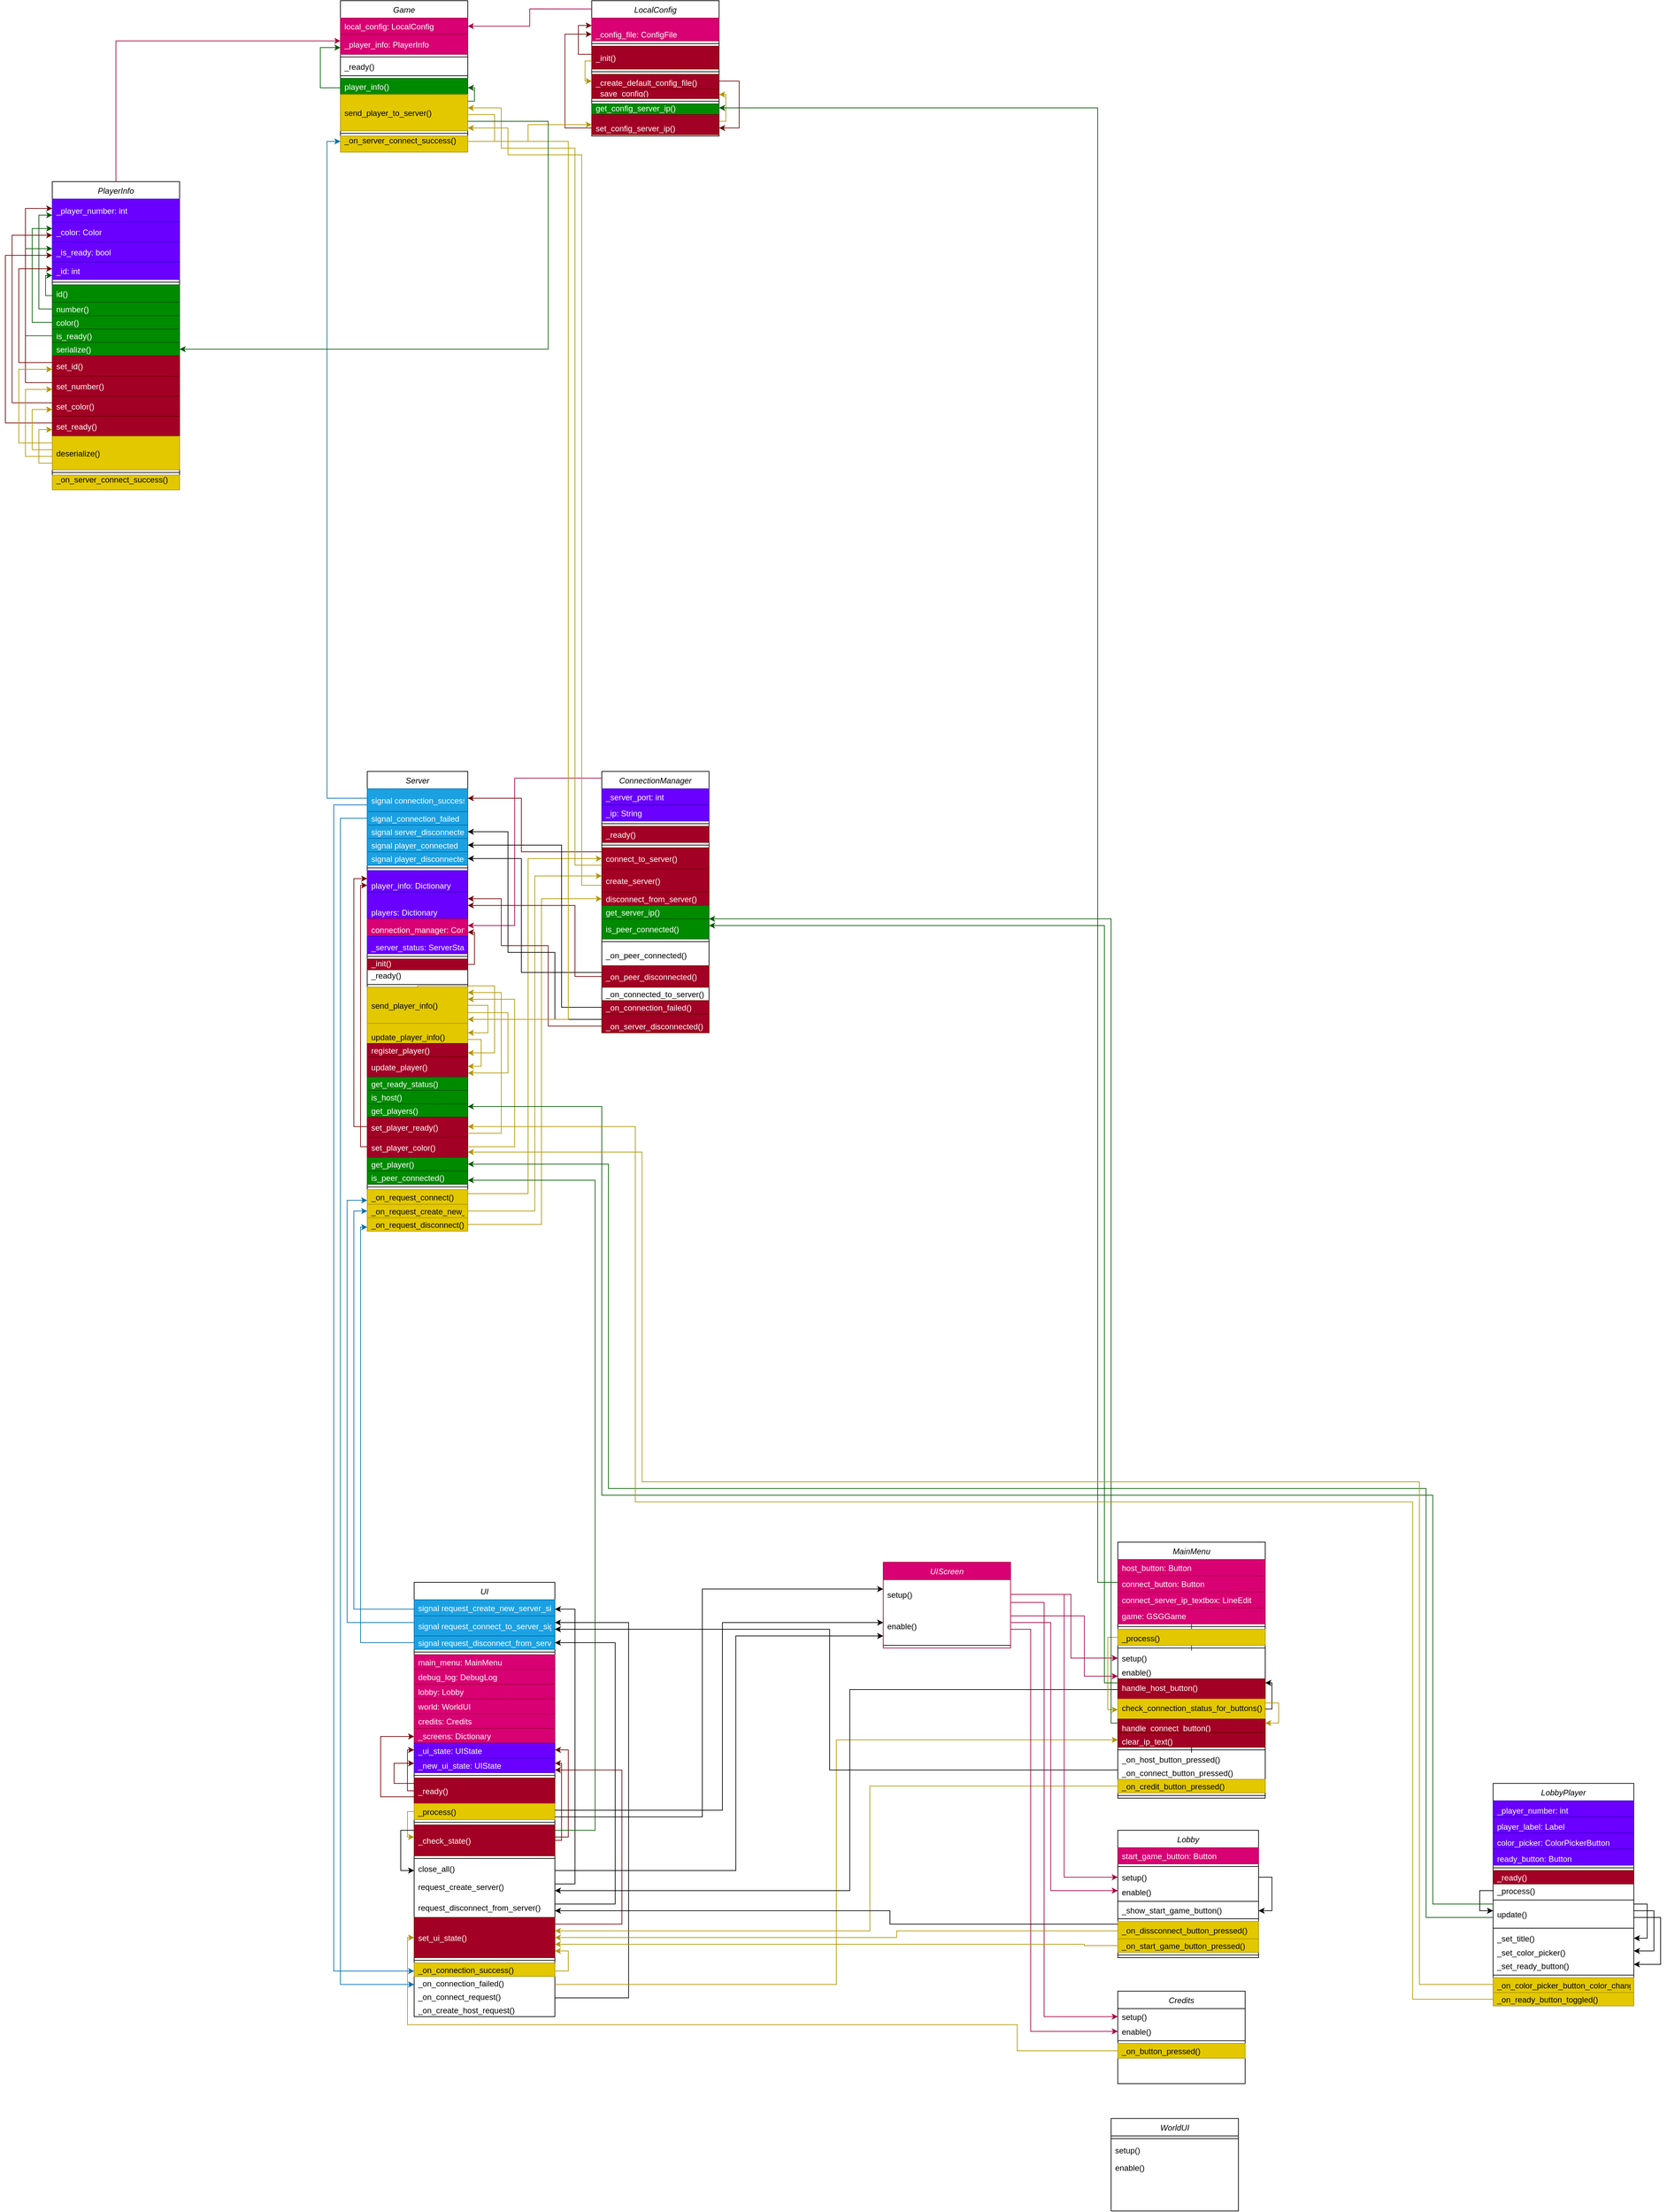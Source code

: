 <mxfile version="24.2.5" type="device">
  <diagram id="C5RBs43oDa-KdzZeNtuy" name="Page-1">
    <mxGraphModel dx="1817" dy="2865" grid="1" gridSize="10" guides="1" tooltips="1" connect="1" arrows="1" fold="1" page="1" pageScale="1" pageWidth="827" pageHeight="1169" background="none" math="0" shadow="0">
      <root>
        <mxCell id="WIyWlLk6GJQsqaUBKTNV-0" />
        <mxCell id="WIyWlLk6GJQsqaUBKTNV-1" parent="WIyWlLk6GJQsqaUBKTNV-0" />
        <mxCell id="zkfFHV4jXpPFQw0GAbJ--0" value="Game" style="swimlane;fontStyle=2;align=center;verticalAlign=top;childLayout=stackLayout;horizontal=1;startSize=26;horizontalStack=0;resizeParent=1;resizeLast=0;collapsible=1;marginBottom=0;rounded=0;shadow=0;strokeWidth=1;" parent="WIyWlLk6GJQsqaUBKTNV-1" vertex="1">
          <mxGeometry x="50" y="60" width="190" height="226" as="geometry">
            <mxRectangle x="230" y="140" width="160" height="26" as="alternateBounds" />
          </mxGeometry>
        </mxCell>
        <mxCell id="zkfFHV4jXpPFQw0GAbJ--1" value="local_config: LocalConfig" style="text;align=left;verticalAlign=middle;spacingLeft=4;spacingRight=4;overflow=hidden;rotatable=0;points=[[0,0.5],[1,0.5]];portConstraint=eastwest;fillColor=#d80073;fontColor=#ffffff;strokeColor=#A50040;" parent="zkfFHV4jXpPFQw0GAbJ--0" vertex="1">
          <mxGeometry y="26" width="190" height="24" as="geometry" />
        </mxCell>
        <mxCell id="PAvOKs1-oqzffbysyNV3-6" value="_player_info: PlayerInfo" style="text;align=left;verticalAlign=middle;spacingLeft=4;spacingRight=4;overflow=hidden;rotatable=0;points=[[0,0.5],[1,0.5]];portConstraint=eastwest;fillColor=#d80073;fontColor=#ffffff;strokeColor=#A50040;" vertex="1" parent="zkfFHV4jXpPFQw0GAbJ--0">
          <mxGeometry y="50" width="190" height="30" as="geometry" />
        </mxCell>
        <mxCell id="zkfFHV4jXpPFQw0GAbJ--4" value="" style="line;html=1;strokeWidth=1;align=left;verticalAlign=middle;spacingTop=-1;spacingLeft=3;spacingRight=3;rotatable=0;labelPosition=right;points=[];portConstraint=eastwest;" parent="zkfFHV4jXpPFQw0GAbJ--0" vertex="1">
          <mxGeometry y="80" width="190" height="8" as="geometry" />
        </mxCell>
        <mxCell id="zkfFHV4jXpPFQw0GAbJ--5" value="_ready()" style="text;align=left;verticalAlign=middle;spacingLeft=4;spacingRight=4;overflow=hidden;rotatable=0;points=[[0,0.5],[1,0.5]];portConstraint=eastwest;" parent="zkfFHV4jXpPFQw0GAbJ--0" vertex="1">
          <mxGeometry y="88" width="190" height="20" as="geometry" />
        </mxCell>
        <mxCell id="PAvOKs1-oqzffbysyNV3-46" value="" style="line;html=1;strokeWidth=1;align=left;verticalAlign=middle;spacingTop=-1;spacingLeft=3;spacingRight=3;rotatable=0;labelPosition=right;points=[];portConstraint=eastwest;" vertex="1" parent="zkfFHV4jXpPFQw0GAbJ--0">
          <mxGeometry y="108" width="190" height="8" as="geometry" />
        </mxCell>
        <mxCell id="PAvOKs1-oqzffbysyNV3-43" value="player_info()" style="text;align=left;verticalAlign=middle;spacingLeft=4;spacingRight=4;overflow=hidden;rotatable=0;points=[[0,0.5],[1,0.5]];portConstraint=eastwest;fillColor=#008a00;fontColor=#ffffff;strokeColor=#005700;" vertex="1" parent="zkfFHV4jXpPFQw0GAbJ--0">
          <mxGeometry y="116" width="190" height="24" as="geometry" />
        </mxCell>
        <mxCell id="PAvOKs1-oqzffbysyNV3-44" value="send_player_to_server()" style="text;align=left;verticalAlign=middle;spacingLeft=4;spacingRight=4;overflow=hidden;rotatable=0;points=[[0,0.5],[1,0.5]];portConstraint=eastwest;fillColor=#e3c800;fontColor=#000000;strokeColor=#B09500;" vertex="1" parent="zkfFHV4jXpPFQw0GAbJ--0">
          <mxGeometry y="140" width="190" height="54" as="geometry" />
        </mxCell>
        <mxCell id="HCuCCPsoGUSkc76l4n_5-99" value="" style="line;html=1;strokeWidth=1;align=left;verticalAlign=middle;spacingTop=-1;spacingLeft=3;spacingRight=3;rotatable=0;labelPosition=right;points=[];portConstraint=eastwest;" parent="zkfFHV4jXpPFQw0GAbJ--0" vertex="1">
          <mxGeometry y="194" width="190" height="8" as="geometry" />
        </mxCell>
        <mxCell id="HCuCCPsoGUSkc76l4n_5-0" value="_on_server_connect_success()&#xa;" style="text;align=left;verticalAlign=bottom;spacingLeft=4;spacingRight=4;overflow=hidden;rotatable=0;points=[[0,0.5],[1,0.5]];portConstraint=eastwest;fillColor=#e3c800;fontColor=#000000;strokeColor=#B09500;" parent="zkfFHV4jXpPFQw0GAbJ--0" vertex="1">
          <mxGeometry y="202" width="190" height="24" as="geometry" />
        </mxCell>
        <mxCell id="PAvOKs1-oqzffbysyNV3-48" value="" style="endArrow=classic;html=1;rounded=0;edgeStyle=orthogonalEdgeStyle;fillColor=#008a00;strokeColor=#005700;" edge="1" parent="zkfFHV4jXpPFQw0GAbJ--0" source="PAvOKs1-oqzffbysyNV3-44" target="PAvOKs1-oqzffbysyNV3-43">
          <mxGeometry width="50" height="50" relative="1" as="geometry">
            <mxPoint x="200" y="150" as="sourcePoint" />
            <mxPoint x="200" y="1530" as="targetPoint" />
            <Array as="points">
              <mxPoint x="200" y="150" />
              <mxPoint x="200" y="130" />
            </Array>
          </mxGeometry>
        </mxCell>
        <mxCell id="PAvOKs1-oqzffbysyNV3-58" value="" style="endArrow=classic;html=1;rounded=0;edgeStyle=orthogonalEdgeStyle;fillColor=#008a00;strokeColor=#005700;" edge="1" parent="zkfFHV4jXpPFQw0GAbJ--0" source="PAvOKs1-oqzffbysyNV3-43" target="PAvOKs1-oqzffbysyNV3-6">
          <mxGeometry width="50" height="50" relative="1" as="geometry">
            <mxPoint x="200" y="140" as="sourcePoint" />
            <mxPoint x="200" y="126" as="targetPoint" />
            <Array as="points">
              <mxPoint x="-30" y="130" />
              <mxPoint x="-30" y="70" />
            </Array>
          </mxGeometry>
        </mxCell>
        <mxCell id="zkfFHV4jXpPFQw0GAbJ--6" value="ConnectionManager" style="swimlane;fontStyle=2;align=center;verticalAlign=middle;childLayout=stackLayout;horizontal=1;startSize=26;horizontalStack=0;resizeParent=1;resizeLast=0;collapsible=1;marginBottom=0;rounded=0;shadow=0;strokeWidth=1;" parent="WIyWlLk6GJQsqaUBKTNV-1" vertex="1">
          <mxGeometry x="440" y="1210" width="160" height="390" as="geometry">
            <mxRectangle x="370" y="313" width="160" height="26" as="alternateBounds" />
          </mxGeometry>
        </mxCell>
        <mxCell id="RuJngxMLq8GJr4KWlcAt-10" value="_server_port: int" style="text;align=left;verticalAlign=middle;spacingLeft=4;spacingRight=4;overflow=hidden;rotatable=0;points=[[0,0.5],[1,0.5]];portConstraint=eastwest;fillColor=#6a00ff;fontColor=#ffffff;strokeColor=#3700CC;" parent="zkfFHV4jXpPFQw0GAbJ--6" vertex="1">
          <mxGeometry y="26" width="160" height="24" as="geometry" />
        </mxCell>
        <mxCell id="RuJngxMLq8GJr4KWlcAt-12" value="_ip: String" style="text;align=left;verticalAlign=middle;spacingLeft=4;spacingRight=4;overflow=hidden;rotatable=0;points=[[0,0.5],[1,0.5]];portConstraint=eastwest;fillColor=#6a00ff;fontColor=#ffffff;strokeColor=#3700CC;" parent="zkfFHV4jXpPFQw0GAbJ--6" vertex="1">
          <mxGeometry y="50" width="160" height="24" as="geometry" />
        </mxCell>
        <mxCell id="RuJngxMLq8GJr4KWlcAt-9" value="" style="line;html=1;strokeWidth=1;align=left;verticalAlign=middle;spacingTop=-1;spacingLeft=3;spacingRight=3;rotatable=0;labelPosition=right;points=[];portConstraint=eastwest;" parent="zkfFHV4jXpPFQw0GAbJ--6" vertex="1">
          <mxGeometry y="74" width="160" height="8" as="geometry" />
        </mxCell>
        <mxCell id="zkfFHV4jXpPFQw0GAbJ--7" value="_ready()" style="text;align=left;verticalAlign=middle;spacingLeft=4;spacingRight=4;overflow=hidden;rotatable=0;points=[[0,0.5],[1,0.5]];portConstraint=eastwest;fillColor=#a20025;fontColor=#ffffff;strokeColor=#6F0000;" parent="zkfFHV4jXpPFQw0GAbJ--6" vertex="1">
          <mxGeometry y="82" width="160" height="24" as="geometry" />
        </mxCell>
        <mxCell id="zkfFHV4jXpPFQw0GAbJ--9" value="" style="line;html=1;strokeWidth=1;align=left;verticalAlign=middle;spacingTop=-1;spacingLeft=3;spacingRight=3;rotatable=0;labelPosition=right;points=[];portConstraint=eastwest;" parent="zkfFHV4jXpPFQw0GAbJ--6" vertex="1">
          <mxGeometry y="106" width="160" height="8" as="geometry" />
        </mxCell>
        <mxCell id="zkfFHV4jXpPFQw0GAbJ--10" value="connect_to_server()" style="text;align=left;verticalAlign=middle;spacingLeft=4;spacingRight=4;overflow=hidden;rotatable=0;points=[[0,0.5],[1,0.5]];portConstraint=eastwest;fontStyle=0;fillColor=#a20025;fontColor=#ffffff;strokeColor=#6F0000;" parent="zkfFHV4jXpPFQw0GAbJ--6" vertex="1">
          <mxGeometry y="114" width="160" height="32" as="geometry" />
        </mxCell>
        <mxCell id="zkfFHV4jXpPFQw0GAbJ--8" value="create_server()" style="text;align=left;verticalAlign=middle;spacingLeft=4;spacingRight=4;overflow=hidden;rotatable=0;points=[[0,0.5],[1,0.5]];portConstraint=eastwest;rounded=0;shadow=0;html=0;fillColor=#a20025;fontColor=#ffffff;strokeColor=#6F0000;" parent="zkfFHV4jXpPFQw0GAbJ--6" vertex="1">
          <mxGeometry y="146" width="160" height="34" as="geometry" />
        </mxCell>
        <mxCell id="zkfFHV4jXpPFQw0GAbJ--11" value="disconnect_from_server()" style="text;align=left;verticalAlign=middle;spacingLeft=4;spacingRight=4;overflow=hidden;rotatable=0;points=[[0,0.5],[1,0.5]];portConstraint=eastwest;fillColor=#a20025;fontColor=#ffffff;strokeColor=#6F0000;" parent="zkfFHV4jXpPFQw0GAbJ--6" vertex="1">
          <mxGeometry y="180" width="160" height="20" as="geometry" />
        </mxCell>
        <mxCell id="HCuCCPsoGUSkc76l4n_5-8" value="get_server_ip()" style="text;align=left;verticalAlign=middle;spacingLeft=4;spacingRight=4;overflow=hidden;rotatable=0;points=[[0,0.5],[1,0.5]];portConstraint=eastwest;fillColor=#008a00;fontColor=#ffffff;strokeColor=#005700;" parent="zkfFHV4jXpPFQw0GAbJ--6" vertex="1">
          <mxGeometry y="200" width="160" height="20" as="geometry" />
        </mxCell>
        <mxCell id="HCuCCPsoGUSkc76l4n_5-30" value="is_peer_connected()" style="text;align=left;verticalAlign=middle;spacingLeft=4;spacingRight=4;overflow=hidden;rotatable=0;points=[[0,0.5],[1,0.5]];portConstraint=eastwest;fillColor=#008a00;fontColor=#ffffff;strokeColor=#005700;" parent="zkfFHV4jXpPFQw0GAbJ--6" vertex="1">
          <mxGeometry y="220" width="160" height="30" as="geometry" />
        </mxCell>
        <mxCell id="HCuCCPsoGUSkc76l4n_5-126" value="" style="line;html=1;strokeWidth=1;align=left;verticalAlign=middle;spacingTop=-1;spacingLeft=3;spacingRight=3;rotatable=0;labelPosition=right;points=[];portConstraint=eastwest;" parent="zkfFHV4jXpPFQw0GAbJ--6" vertex="1">
          <mxGeometry y="250" width="160" height="8" as="geometry" />
        </mxCell>
        <mxCell id="HCuCCPsoGUSkc76l4n_5-24" value="_on_peer_connected()" style="text;align=left;verticalAlign=middle;spacingLeft=4;spacingRight=4;overflow=hidden;rotatable=0;points=[[0,0.5],[1,0.5]];portConstraint=eastwest;" parent="zkfFHV4jXpPFQw0GAbJ--6" vertex="1">
          <mxGeometry y="258" width="160" height="32" as="geometry" />
        </mxCell>
        <mxCell id="LxlmvngEwypOwOj6dEhx-40" value="_on_peer_disconnected()" style="text;align=left;verticalAlign=middle;spacingLeft=4;spacingRight=4;overflow=hidden;rotatable=0;points=[[0,0.5],[1,0.5]];portConstraint=eastwest;fillColor=#a20025;fontColor=#ffffff;strokeColor=#6F0000;" parent="zkfFHV4jXpPFQw0GAbJ--6" vertex="1">
          <mxGeometry y="290" width="160" height="32" as="geometry" />
        </mxCell>
        <mxCell id="HCuCCPsoGUSkc76l4n_5-15" value="_on_connected_to_server()" style="text;align=left;verticalAlign=bottom;spacingLeft=4;spacingRight=4;overflow=hidden;rotatable=0;points=[[0,0.5],[1,0.5]];portConstraint=eastwest;" parent="zkfFHV4jXpPFQw0GAbJ--6" vertex="1">
          <mxGeometry y="322" width="160" height="20" as="geometry" />
        </mxCell>
        <mxCell id="HCuCCPsoGUSkc76l4n_5-29" value="_on_connection_failed()" style="text;align=left;verticalAlign=bottom;spacingLeft=4;spacingRight=4;overflow=hidden;rotatable=0;points=[[0,0.5],[1,0.5]];portConstraint=eastwest;fillColor=#a20025;fontColor=#ffffff;strokeColor=#6F0000;" parent="zkfFHV4jXpPFQw0GAbJ--6" vertex="1">
          <mxGeometry y="342" width="160" height="20" as="geometry" />
        </mxCell>
        <mxCell id="HCuCCPsoGUSkc76l4n_5-125" value="_on_server_disconnected()" style="text;align=left;verticalAlign=bottom;spacingLeft=4;spacingRight=4;overflow=hidden;rotatable=0;points=[[0,0.5],[1,0.5]];portConstraint=eastwest;fillColor=#a20025;fontColor=#ffffff;strokeColor=#6F0000;" parent="zkfFHV4jXpPFQw0GAbJ--6" vertex="1">
          <mxGeometry y="362" width="160" height="28" as="geometry" />
        </mxCell>
        <mxCell id="zkfFHV4jXpPFQw0GAbJ--13" value="Server" style="swimlane;fontStyle=2;align=center;verticalAlign=middle;childLayout=stackLayout;horizontal=1;startSize=26;horizontalStack=0;resizeParent=1;resizeLast=0;collapsible=1;marginBottom=0;rounded=0;shadow=0;strokeWidth=1;" parent="WIyWlLk6GJQsqaUBKTNV-1" vertex="1">
          <mxGeometry x="90" y="1210" width="150" height="686" as="geometry">
            <mxRectangle x="90" y="1210" width="170" height="26" as="alternateBounds" />
          </mxGeometry>
        </mxCell>
        <mxCell id="HCuCCPsoGUSkc76l4n_5-95" value="signal connection_success" style="text;align=left;verticalAlign=middle;spacingLeft=4;spacingRight=4;overflow=hidden;rotatable=0;points=[[0,0.5],[1,0.5]];portConstraint=eastwest;strokeColor=#006EAF;fillColor=#1ba1e2;fontColor=#ffffff;" parent="zkfFHV4jXpPFQw0GAbJ--13" vertex="1">
          <mxGeometry y="26" width="150" height="34" as="geometry" />
        </mxCell>
        <mxCell id="HCuCCPsoGUSkc76l4n_5-67" value="signal_connection_failed" style="text;align=left;verticalAlign=bottom;spacingLeft=4;spacingRight=4;overflow=hidden;rotatable=0;points=[[0,0.5],[1,0.5]];portConstraint=eastwest;fillColor=#1ba1e2;fontColor=#ffffff;strokeColor=#006EAF;" parent="zkfFHV4jXpPFQw0GAbJ--13" vertex="1">
          <mxGeometry y="60" width="150" height="20" as="geometry" />
        </mxCell>
        <mxCell id="HCuCCPsoGUSkc76l4n_5-69" value="signal server_disconnected" style="text;align=left;verticalAlign=bottom;spacingLeft=4;spacingRight=4;overflow=hidden;rotatable=0;points=[[0,0.5],[1,0.5]];portConstraint=eastwest;fillColor=#1ba1e2;fontColor=#ffffff;strokeColor=#006EAF;" parent="zkfFHV4jXpPFQw0GAbJ--13" vertex="1">
          <mxGeometry y="80" width="150" height="20" as="geometry" />
        </mxCell>
        <mxCell id="HCuCCPsoGUSkc76l4n_5-68" value="signal player_connected" style="text;align=left;verticalAlign=bottom;spacingLeft=4;spacingRight=4;overflow=hidden;rotatable=0;points=[[0,0.5],[1,0.5]];portConstraint=eastwest;fillColor=#1ba1e2;fontColor=#ffffff;strokeColor=#006EAF;" parent="zkfFHV4jXpPFQw0GAbJ--13" vertex="1">
          <mxGeometry y="100" width="150" height="20" as="geometry" />
        </mxCell>
        <mxCell id="HCuCCPsoGUSkc76l4n_5-94" value="signal player_disconnected" style="text;align=left;verticalAlign=bottom;spacingLeft=4;spacingRight=4;overflow=hidden;rotatable=0;points=[[0,0.5],[1,0.5]];portConstraint=eastwest;fillColor=#1ba1e2;fontColor=#ffffff;strokeColor=#006EAF;" parent="zkfFHV4jXpPFQw0GAbJ--13" vertex="1">
          <mxGeometry y="120" width="150" height="20" as="geometry" />
        </mxCell>
        <mxCell id="HCuCCPsoGUSkc76l4n_5-3" value="" style="line;html=1;strokeWidth=1;align=left;verticalAlign=middle;spacingTop=-1;spacingLeft=3;spacingRight=3;rotatable=0;labelPosition=right;points=[];portConstraint=eastwest;" parent="zkfFHV4jXpPFQw0GAbJ--13" vertex="1">
          <mxGeometry y="140" width="150" height="8" as="geometry" />
        </mxCell>
        <mxCell id="HCuCCPsoGUSkc76l4n_5-1" value="player_info: Dictionary" style="text;align=left;verticalAlign=bottom;spacingLeft=4;spacingRight=4;overflow=hidden;rotatable=0;points=[[0,0.5],[1,0.5]];portConstraint=eastwest;fillColor=#6a00ff;fontColor=#ffffff;strokeColor=#3700CC;" parent="zkfFHV4jXpPFQw0GAbJ--13" vertex="1">
          <mxGeometry y="148" width="150" height="32" as="geometry" />
        </mxCell>
        <mxCell id="zkfFHV4jXpPFQw0GAbJ--14" value="players: Dictionary" style="text;align=left;verticalAlign=bottom;spacingLeft=4;spacingRight=4;overflow=hidden;rotatable=0;points=[[0,0.5],[1,0.5]];portConstraint=eastwest;fontStyle=0;fillColor=#6a00ff;fontColor=#ffffff;strokeColor=#3700CC;" parent="zkfFHV4jXpPFQw0GAbJ--13" vertex="1">
          <mxGeometry y="180" width="150" height="40" as="geometry" />
        </mxCell>
        <mxCell id="HCuCCPsoGUSkc76l4n_5-4" value="connection_manager: ConnectionManager" style="text;align=left;verticalAlign=bottom;spacingLeft=4;spacingRight=4;overflow=hidden;rotatable=0;points=[[0,0.5],[1,0.5]];portConstraint=eastwest;fillColor=#d80073;fontColor=#ffffff;strokeColor=#A50040;" parent="zkfFHV4jXpPFQw0GAbJ--13" vertex="1">
          <mxGeometry y="220" width="150" height="26" as="geometry" />
        </mxCell>
        <mxCell id="WXUMpDyl50409upAGo6d-0" value="_server_status: ServerStatus" style="text;align=left;verticalAlign=bottom;spacingLeft=4;spacingRight=4;overflow=hidden;rotatable=0;points=[[0,0.5],[1,0.5]];portConstraint=eastwest;fillColor=#6a00ff;fontColor=#ffffff;strokeColor=#3700CC;" parent="zkfFHV4jXpPFQw0GAbJ--13" vertex="1">
          <mxGeometry y="246" width="150" height="26" as="geometry" />
        </mxCell>
        <mxCell id="zkfFHV4jXpPFQw0GAbJ--15" value="" style="line;html=1;strokeWidth=1;align=left;verticalAlign=middle;spacingTop=-1;spacingLeft=3;spacingRight=3;rotatable=0;labelPosition=right;points=[];portConstraint=eastwest;" parent="zkfFHV4jXpPFQw0GAbJ--13" vertex="1">
          <mxGeometry y="272" width="150" height="8" as="geometry" />
        </mxCell>
        <mxCell id="HCuCCPsoGUSkc76l4n_5-5" value="_init()" style="text;align=left;verticalAlign=bottom;spacingLeft=4;spacingRight=4;overflow=hidden;rotatable=0;points=[[0,0.5],[1,0.5]];portConstraint=eastwest;fillColor=#a20025;fontColor=#ffffff;strokeColor=#6F0000;" parent="zkfFHV4jXpPFQw0GAbJ--13" vertex="1">
          <mxGeometry y="280" width="150" height="16" as="geometry" />
        </mxCell>
        <mxCell id="HCuCCPsoGUSkc76l4n_5-6" value="_ready()" style="text;align=left;verticalAlign=bottom;spacingLeft=4;spacingRight=4;overflow=hidden;rotatable=0;points=[[0,0.5],[1,0.5]];portConstraint=eastwest;" parent="zkfFHV4jXpPFQw0GAbJ--13" vertex="1">
          <mxGeometry y="296" width="150" height="18" as="geometry" />
        </mxCell>
        <mxCell id="HCuCCPsoGUSkc76l4n_5-93" value="" style="line;html=1;strokeWidth=1;align=left;verticalAlign=middle;spacingTop=-1;spacingLeft=3;spacingRight=3;rotatable=0;labelPosition=right;points=[];portConstraint=eastwest;" parent="zkfFHV4jXpPFQw0GAbJ--13" vertex="1">
          <mxGeometry y="314" width="150" height="8" as="geometry" />
        </mxCell>
        <mxCell id="HCuCCPsoGUSkc76l4n_5-12" value="send_player_info()" style="text;align=left;verticalAlign=middle;spacingLeft=4;spacingRight=4;overflow=hidden;rotatable=0;points=[[0,0.5],[1,0.5]];portConstraint=eastwest;fillColor=#e3c800;fontColor=#000000;strokeColor=#B09500;" parent="zkfFHV4jXpPFQw0GAbJ--13" vertex="1">
          <mxGeometry y="322" width="150" height="54" as="geometry" />
        </mxCell>
        <mxCell id="HCuCCPsoGUSkc76l4n_5-7" value="update_player_info()" style="text;align=left;verticalAlign=bottom;spacingLeft=4;spacingRight=4;overflow=hidden;rotatable=0;points=[[0,0.5],[1,0.5]];portConstraint=eastwest;fillColor=#e3c800;fontColor=#000000;strokeColor=#B09500;" parent="zkfFHV4jXpPFQw0GAbJ--13" vertex="1">
          <mxGeometry y="376" width="150" height="30" as="geometry" />
        </mxCell>
        <mxCell id="HCuCCPsoGUSkc76l4n_5-9" value="register_player()" style="text;align=left;verticalAlign=bottom;spacingLeft=4;spacingRight=4;overflow=hidden;rotatable=0;points=[[0,0.5],[1,0.5]];portConstraint=eastwest;fillColor=#a20025;fontColor=#ffffff;strokeColor=#6F0000;" parent="zkfFHV4jXpPFQw0GAbJ--13" vertex="1">
          <mxGeometry y="406" width="150" height="20" as="geometry" />
        </mxCell>
        <mxCell id="HCuCCPsoGUSkc76l4n_5-10" value="update_player()" style="text;align=left;verticalAlign=middle;spacingLeft=4;spacingRight=4;overflow=hidden;rotatable=0;points=[[0,0.5],[1,0.5]];portConstraint=eastwest;fillColor=#a20025;fontColor=#ffffff;strokeColor=#6F0000;" parent="zkfFHV4jXpPFQw0GAbJ--13" vertex="1">
          <mxGeometry y="426" width="150" height="30" as="geometry" />
        </mxCell>
        <mxCell id="HCuCCPsoGUSkc76l4n_5-11" value="get_ready_status()" style="text;align=left;verticalAlign=bottom;spacingLeft=4;spacingRight=4;overflow=hidden;rotatable=0;points=[[0,0.5],[1,0.5]];portConstraint=eastwest;fillColor=#008a00;fontColor=#ffffff;strokeColor=#005700;" parent="zkfFHV4jXpPFQw0GAbJ--13" vertex="1">
          <mxGeometry y="456" width="150" height="20" as="geometry" />
        </mxCell>
        <mxCell id="HCuCCPsoGUSkc76l4n_5-22" value="is_host()" style="text;align=left;verticalAlign=bottom;spacingLeft=4;spacingRight=4;overflow=hidden;rotatable=0;points=[[0,0.5],[1,0.5]];portConstraint=eastwest;fillColor=#008a00;fontColor=#ffffff;strokeColor=#005700;" parent="zkfFHV4jXpPFQw0GAbJ--13" vertex="1">
          <mxGeometry y="476" width="150" height="20" as="geometry" />
        </mxCell>
        <mxCell id="HCuCCPsoGUSkc76l4n_5-21" value="get_players()" style="text;align=left;verticalAlign=bottom;spacingLeft=4;spacingRight=4;overflow=hidden;rotatable=0;points=[[0,0.5],[1,0.5]];portConstraint=eastwest;fillColor=#008a00;fontColor=#ffffff;strokeColor=#005700;" parent="zkfFHV4jXpPFQw0GAbJ--13" vertex="1">
          <mxGeometry y="496" width="150" height="20" as="geometry" />
        </mxCell>
        <mxCell id="HCuCCPsoGUSkc76l4n_5-20" value="set_player_ready()" style="text;align=left;verticalAlign=middle;spacingLeft=4;spacingRight=4;overflow=hidden;rotatable=0;points=[[0,0.5],[1,0.5]];portConstraint=eastwest;fillColor=#a20025;fontColor=#ffffff;strokeColor=#6F0000;" parent="zkfFHV4jXpPFQw0GAbJ--13" vertex="1">
          <mxGeometry y="516" width="150" height="30" as="geometry" />
        </mxCell>
        <mxCell id="HCuCCPsoGUSkc76l4n_5-19" value="set_player_color()" style="text;align=left;verticalAlign=middle;spacingLeft=4;spacingRight=4;overflow=hidden;rotatable=0;points=[[0,0.5],[1,0.5]];portConstraint=eastwest;fillColor=#a20025;fontColor=#ffffff;strokeColor=#6F0000;" parent="zkfFHV4jXpPFQw0GAbJ--13" vertex="1">
          <mxGeometry y="546" width="150" height="30" as="geometry" />
        </mxCell>
        <mxCell id="HCuCCPsoGUSkc76l4n_5-18" value="get_player()" style="text;align=left;verticalAlign=bottom;spacingLeft=4;spacingRight=4;overflow=hidden;rotatable=0;points=[[0,0.5],[1,0.5]];portConstraint=eastwest;fillColor=#008a00;fontColor=#ffffff;strokeColor=#005700;" parent="zkfFHV4jXpPFQw0GAbJ--13" vertex="1">
          <mxGeometry y="576" width="150" height="20" as="geometry" />
        </mxCell>
        <mxCell id="HCuCCPsoGUSkc76l4n_5-17" value="is_peer_connected()" style="text;align=left;verticalAlign=bottom;spacingLeft=4;spacingRight=4;overflow=hidden;rotatable=0;points=[[0,0.5],[1,0.5]];portConstraint=eastwest;fillColor=#008a00;fontColor=#ffffff;strokeColor=#005700;" parent="zkfFHV4jXpPFQw0GAbJ--13" vertex="1">
          <mxGeometry y="596" width="150" height="20" as="geometry" />
        </mxCell>
        <mxCell id="HCuCCPsoGUSkc76l4n_5-113" value="" style="line;html=1;strokeWidth=1;align=left;verticalAlign=middle;spacingTop=-1;spacingLeft=3;spacingRight=3;rotatable=0;labelPosition=right;points=[];portConstraint=eastwest;" parent="zkfFHV4jXpPFQw0GAbJ--13" vertex="1">
          <mxGeometry y="616" width="150" height="8" as="geometry" />
        </mxCell>
        <mxCell id="HCuCCPsoGUSkc76l4n_5-13" value="_on_request_connect()" style="text;align=left;verticalAlign=middle;spacingLeft=4;spacingRight=4;overflow=hidden;rotatable=0;points=[[0,0.5],[1,0.5]];portConstraint=eastwest;fillColor=#e3c800;fontColor=#000000;strokeColor=#B09500;" parent="zkfFHV4jXpPFQw0GAbJ--13" vertex="1">
          <mxGeometry y="624" width="150" height="22" as="geometry" />
        </mxCell>
        <mxCell id="HCuCCPsoGUSkc76l4n_5-14" value="_on_request_create_new_server()" style="text;align=left;verticalAlign=middle;spacingLeft=4;spacingRight=4;overflow=hidden;rotatable=0;points=[[0,0.5],[1,0.5]];portConstraint=eastwest;fillColor=#e3c800;fontColor=#000000;strokeColor=#B09500;" parent="zkfFHV4jXpPFQw0GAbJ--13" vertex="1">
          <mxGeometry y="646" width="150" height="20" as="geometry" />
        </mxCell>
        <mxCell id="HCuCCPsoGUSkc76l4n_5-16" value="_on_request_disconnect()" style="text;align=left;verticalAlign=middle;spacingLeft=4;spacingRight=4;overflow=hidden;rotatable=0;points=[[0,0.5],[1,0.5]];portConstraint=eastwest;fillColor=#e3c800;fontColor=#000000;strokeColor=#B09500;" parent="zkfFHV4jXpPFQw0GAbJ--13" vertex="1">
          <mxGeometry y="666" width="150" height="20" as="geometry" />
        </mxCell>
        <mxCell id="HCuCCPsoGUSkc76l4n_5-114" value="" style="endArrow=classic;html=1;rounded=0;edgeStyle=orthogonalEdgeStyle;fillColor=#e3c800;strokeColor=#B09500;" parent="zkfFHV4jXpPFQw0GAbJ--13" source="HCuCCPsoGUSkc76l4n_5-12" target="HCuCCPsoGUSkc76l4n_5-9" edge="1">
          <mxGeometry width="50" height="50" relative="1" as="geometry">
            <mxPoint x="-10" y="550" as="sourcePoint" />
            <mxPoint x="40" y="500" as="targetPoint" />
            <Array as="points">
              <mxPoint x="75" y="320" />
              <mxPoint x="190" y="320" />
              <mxPoint x="190" y="420" />
            </Array>
          </mxGeometry>
        </mxCell>
        <mxCell id="HCuCCPsoGUSkc76l4n_5-116" value="" style="endArrow=classic;html=1;rounded=0;edgeStyle=orthogonalEdgeStyle;fillColor=#e3c800;strokeColor=#B09500;" parent="zkfFHV4jXpPFQw0GAbJ--13" source="HCuCCPsoGUSkc76l4n_5-12" target="HCuCCPsoGUSkc76l4n_5-7" edge="1">
          <mxGeometry width="50" height="50" relative="1" as="geometry">
            <mxPoint x="10" y="259" as="sourcePoint" />
            <mxPoint x="15" y="298" as="targetPoint" />
            <Array as="points">
              <mxPoint x="180" y="349" />
              <mxPoint x="180" y="390" />
            </Array>
          </mxGeometry>
        </mxCell>
        <mxCell id="HCuCCPsoGUSkc76l4n_5-117" value="" style="endArrow=classic;html=1;rounded=0;edgeStyle=orthogonalEdgeStyle;fillColor=#e3c800;strokeColor=#B09500;" parent="zkfFHV4jXpPFQw0GAbJ--13" source="HCuCCPsoGUSkc76l4n_5-7" target="HCuCCPsoGUSkc76l4n_5-10" edge="1">
          <mxGeometry width="50" height="50" relative="1" as="geometry">
            <mxPoint x="10" y="259" as="sourcePoint" />
            <mxPoint x="150" y="400" as="targetPoint" />
            <Array as="points">
              <mxPoint x="170" y="400" />
              <mxPoint x="170" y="440" />
            </Array>
          </mxGeometry>
        </mxCell>
        <mxCell id="HCuCCPsoGUSkc76l4n_5-118" value="" style="endArrow=classic;html=1;rounded=0;edgeStyle=orthogonalEdgeStyle;fillColor=#e3c800;strokeColor=#B09500;" parent="zkfFHV4jXpPFQw0GAbJ--13" source="HCuCCPsoGUSkc76l4n_5-20" target="HCuCCPsoGUSkc76l4n_5-12" edge="1">
          <mxGeometry width="50" height="50" relative="1" as="geometry">
            <mxPoint x="250" y="307" as="sourcePoint" />
            <mxPoint x="250" y="270" as="targetPoint" />
            <Array as="points">
              <mxPoint x="200" y="540" />
              <mxPoint x="200" y="330" />
            </Array>
          </mxGeometry>
        </mxCell>
        <mxCell id="HCuCCPsoGUSkc76l4n_5-119" value="" style="endArrow=classic;html=1;rounded=0;edgeStyle=orthogonalEdgeStyle;fillColor=#e3c800;strokeColor=#B09500;" parent="zkfFHV4jXpPFQw0GAbJ--13" source="HCuCCPsoGUSkc76l4n_5-19" target="HCuCCPsoGUSkc76l4n_5-12" edge="1">
          <mxGeometry width="50" height="50" relative="1" as="geometry">
            <mxPoint x="160" y="380" as="sourcePoint" />
            <mxPoint x="160" y="253" as="targetPoint" />
            <Array as="points">
              <mxPoint x="220" y="560" />
              <mxPoint x="220" y="340" />
            </Array>
          </mxGeometry>
        </mxCell>
        <mxCell id="HCuCCPsoGUSkc76l4n_5-137" style="edgeStyle=orthogonalEdgeStyle;rounded=0;orthogonalLoop=1;jettySize=auto;html=1;fillColor=#a20025;strokeColor=#6F0000;" parent="zkfFHV4jXpPFQw0GAbJ--13" source="HCuCCPsoGUSkc76l4n_5-5" target="HCuCCPsoGUSkc76l4n_5-4" edge="1">
          <mxGeometry relative="1" as="geometry">
            <mxPoint x="303" y="56" as="sourcePoint" />
            <mxPoint x="160" y="183" as="targetPoint" />
            <Array as="points">
              <mxPoint x="160" y="288" />
              <mxPoint x="160" y="240" />
            </Array>
          </mxGeometry>
        </mxCell>
        <mxCell id="HCuCCPsoGUSkc76l4n_5-115" value="" style="endArrow=classic;html=1;rounded=0;edgeStyle=orthogonalEdgeStyle;fillColor=#e3c800;strokeColor=#B09500;" parent="zkfFHV4jXpPFQw0GAbJ--13" source="HCuCCPsoGUSkc76l4n_5-12" target="HCuCCPsoGUSkc76l4n_5-10" edge="1">
          <mxGeometry width="50" height="50" relative="1" as="geometry">
            <mxPoint x="250" y="280" as="sourcePoint" />
            <mxPoint x="170" y="410" as="targetPoint" />
            <Array as="points">
              <mxPoint x="210" y="360" />
              <mxPoint x="210" y="450" />
            </Array>
          </mxGeometry>
        </mxCell>
        <mxCell id="LxlmvngEwypOwOj6dEhx-38" value="" style="endArrow=classic;html=1;rounded=0;edgeStyle=orthogonalEdgeStyle;fillColor=#a20025;strokeColor=#6F0000;" parent="zkfFHV4jXpPFQw0GAbJ--13" source="HCuCCPsoGUSkc76l4n_5-20" target="HCuCCPsoGUSkc76l4n_5-1" edge="1">
          <mxGeometry width="50" height="50" relative="1" as="geometry">
            <mxPoint x="-10" y="460" as="sourcePoint" />
            <mxPoint x="-70" y="370" as="targetPoint" />
            <Array as="points">
              <mxPoint x="-20" y="530" />
              <mxPoint x="-20" y="160" />
            </Array>
          </mxGeometry>
        </mxCell>
        <mxCell id="LxlmvngEwypOwOj6dEhx-39" value="" style="endArrow=classic;html=1;rounded=0;edgeStyle=orthogonalEdgeStyle;fillColor=#a20025;strokeColor=#6F0000;" parent="zkfFHV4jXpPFQw0GAbJ--13" source="HCuCCPsoGUSkc76l4n_5-19" target="HCuCCPsoGUSkc76l4n_5-1" edge="1">
          <mxGeometry width="50" height="50" relative="1" as="geometry">
            <mxPoint x="10" y="480" as="sourcePoint" />
            <mxPoint x="10" y="159" as="targetPoint" />
            <Array as="points">
              <mxPoint x="-10" y="560" />
              <mxPoint x="-10" y="170" />
            </Array>
          </mxGeometry>
        </mxCell>
        <mxCell id="zkfFHV4jXpPFQw0GAbJ--17" value="LocalConfig" style="swimlane;fontStyle=2;align=center;verticalAlign=top;childLayout=stackLayout;horizontal=1;startSize=26;horizontalStack=0;resizeParent=1;resizeLast=0;collapsible=1;marginBottom=0;rounded=0;shadow=0;strokeWidth=1;" parent="WIyWlLk6GJQsqaUBKTNV-1" vertex="1">
          <mxGeometry x="425" y="60" width="190" height="202" as="geometry">
            <mxRectangle x="500" y="146" width="160" height="26" as="alternateBounds" />
          </mxGeometry>
        </mxCell>
        <mxCell id="RuJngxMLq8GJr4KWlcAt-1" value="_config_file: ConfigFile" style="text;align=left;verticalAlign=bottom;spacingLeft=4;spacingRight=4;overflow=hidden;rotatable=0;points=[[0,0.5],[1,0.5]];portConstraint=eastwest;fillColor=#d80073;fontColor=#ffffff;strokeColor=#A50040;" parent="zkfFHV4jXpPFQw0GAbJ--17" vertex="1">
          <mxGeometry y="26" width="190" height="34" as="geometry" />
        </mxCell>
        <mxCell id="RuJngxMLq8GJr4KWlcAt-0" value="" style="line;html=1;strokeWidth=1;align=left;verticalAlign=middle;spacingTop=-1;spacingLeft=3;spacingRight=3;rotatable=0;labelPosition=right;points=[];portConstraint=eastwest;" parent="zkfFHV4jXpPFQw0GAbJ--17" vertex="1">
          <mxGeometry y="60" width="190" height="8" as="geometry" />
        </mxCell>
        <mxCell id="zkfFHV4jXpPFQw0GAbJ--18" value="_init()" style="text;align=left;verticalAlign=middle;spacingLeft=4;spacingRight=4;overflow=hidden;rotatable=0;points=[[0,0.5],[1,0.5]];portConstraint=eastwest;fillColor=#a20025;fontColor=#ffffff;strokeColor=#6F0000;" parent="zkfFHV4jXpPFQw0GAbJ--17" vertex="1">
          <mxGeometry y="68" width="190" height="34" as="geometry" />
        </mxCell>
        <mxCell id="HCuCCPsoGUSkc76l4n_5-139" value="" style="line;html=1;strokeWidth=1;align=left;verticalAlign=middle;spacingTop=-1;spacingLeft=3;spacingRight=3;rotatable=0;labelPosition=right;points=[];portConstraint=eastwest;" parent="zkfFHV4jXpPFQw0GAbJ--17" vertex="1">
          <mxGeometry y="102" width="190" height="8" as="geometry" />
        </mxCell>
        <mxCell id="zkfFHV4jXpPFQw0GAbJ--19" value="_create_default_config_file()" style="text;align=left;verticalAlign=bottom;spacingLeft=4;spacingRight=4;overflow=hidden;rotatable=0;points=[[0,0.5],[1,0.5]];portConstraint=eastwest;rounded=0;shadow=0;html=0;fillColor=#a20025;fontColor=#ffffff;strokeColor=#6F0000;" parent="zkfFHV4jXpPFQw0GAbJ--17" vertex="1">
          <mxGeometry y="110" width="190" height="22" as="geometry" />
        </mxCell>
        <mxCell id="zkfFHV4jXpPFQw0GAbJ--20" value="_save_config()" style="text;align=left;verticalAlign=bottom;spacingLeft=4;spacingRight=4;overflow=hidden;rotatable=0;points=[[0,0.5],[1,0.5]];portConstraint=eastwest;rounded=0;shadow=0;html=0;fillColor=#a20025;fontColor=#ffffff;strokeColor=#6F0000;" parent="zkfFHV4jXpPFQw0GAbJ--17" vertex="1">
          <mxGeometry y="132" width="190" height="14" as="geometry" />
        </mxCell>
        <mxCell id="zkfFHV4jXpPFQw0GAbJ--23" value="" style="line;html=1;strokeWidth=1;align=left;verticalAlign=middle;spacingTop=-1;spacingLeft=3;spacingRight=3;rotatable=0;labelPosition=right;points=[];portConstraint=eastwest;" parent="zkfFHV4jXpPFQw0GAbJ--17" vertex="1">
          <mxGeometry y="146" width="190" height="8" as="geometry" />
        </mxCell>
        <mxCell id="zkfFHV4jXpPFQw0GAbJ--24" value="get_config_server_ip()" style="text;align=left;verticalAlign=bottom;spacingLeft=4;spacingRight=4;overflow=hidden;rotatable=0;points=[[0,0.5],[1,0.5]];portConstraint=eastwest;fillColor=#008a00;fontColor=#ffffff;strokeColor=#005700;" parent="zkfFHV4jXpPFQw0GAbJ--17" vertex="1">
          <mxGeometry y="154" width="190" height="16" as="geometry" />
        </mxCell>
        <mxCell id="zkfFHV4jXpPFQw0GAbJ--25" value="set_config_server_ip()" style="text;align=left;verticalAlign=bottom;spacingLeft=4;spacingRight=4;overflow=hidden;rotatable=0;points=[[0,0.5],[1,0.5]];portConstraint=eastwest;fillColor=#a20025;fontColor=#ffffff;strokeColor=#6F0000;" parent="zkfFHV4jXpPFQw0GAbJ--17" vertex="1">
          <mxGeometry y="170" width="190" height="30" as="geometry" />
        </mxCell>
        <mxCell id="RuJngxMLq8GJr4KWlcAt-2" style="edgeStyle=orthogonalEdgeStyle;rounded=0;orthogonalLoop=1;jettySize=auto;html=1;fillColor=#a20025;strokeColor=#6F0000;" parent="zkfFHV4jXpPFQw0GAbJ--17" source="zkfFHV4jXpPFQw0GAbJ--18" target="RuJngxMLq8GJr4KWlcAt-1" edge="1">
          <mxGeometry relative="1" as="geometry">
            <mxPoint x="11" y="20" as="sourcePoint" />
            <mxPoint x="-52" y="41" as="targetPoint" />
            <Array as="points">
              <mxPoint x="-20" y="80" />
              <mxPoint x="-20" y="37" />
            </Array>
          </mxGeometry>
        </mxCell>
        <mxCell id="RuJngxMLq8GJr4KWlcAt-3" style="edgeStyle=orthogonalEdgeStyle;rounded=0;orthogonalLoop=1;jettySize=auto;html=1;fillColor=#e3c800;strokeColor=#B09500;" parent="zkfFHV4jXpPFQw0GAbJ--17" source="zkfFHV4jXpPFQw0GAbJ--18" target="zkfFHV4jXpPFQw0GAbJ--19" edge="1">
          <mxGeometry relative="1" as="geometry">
            <mxPoint x="10" y="80" as="sourcePoint" />
            <mxPoint x="10" y="47" as="targetPoint" />
            <Array as="points">
              <mxPoint x="-10" y="90" />
              <mxPoint x="-10" y="120" />
            </Array>
          </mxGeometry>
        </mxCell>
        <mxCell id="RuJngxMLq8GJr4KWlcAt-5" style="edgeStyle=orthogonalEdgeStyle;rounded=0;orthogonalLoop=1;jettySize=auto;html=1;fillColor=#a20025;strokeColor=#6F0000;" parent="zkfFHV4jXpPFQw0GAbJ--17" source="zkfFHV4jXpPFQw0GAbJ--19" target="zkfFHV4jXpPFQw0GAbJ--25" edge="1">
          <mxGeometry relative="1" as="geometry">
            <mxPoint x="80" y="213" as="sourcePoint" />
            <mxPoint x="80" y="180" as="targetPoint" />
            <Array as="points">
              <mxPoint x="220" y="120" />
              <mxPoint x="220" y="190" />
            </Array>
          </mxGeometry>
        </mxCell>
        <mxCell id="RuJngxMLq8GJr4KWlcAt-7" style="edgeStyle=orthogonalEdgeStyle;rounded=0;orthogonalLoop=1;jettySize=auto;html=1;fillColor=#a20025;strokeColor=#6F0000;" parent="zkfFHV4jXpPFQw0GAbJ--17" source="zkfFHV4jXpPFQw0GAbJ--25" target="RuJngxMLq8GJr4KWlcAt-1" edge="1">
          <mxGeometry relative="1" as="geometry">
            <mxPoint x="10" y="80" as="sourcePoint" />
            <mxPoint x="10" y="47" as="targetPoint" />
            <Array as="points">
              <mxPoint x="-40" y="190" />
              <mxPoint x="-40" y="50" />
            </Array>
          </mxGeometry>
        </mxCell>
        <mxCell id="RuJngxMLq8GJr4KWlcAt-8" style="edgeStyle=orthogonalEdgeStyle;rounded=0;orthogonalLoop=1;jettySize=auto;html=1;fillColor=#e3c800;strokeColor=#B09500;" parent="zkfFHV4jXpPFQw0GAbJ--17" source="zkfFHV4jXpPFQw0GAbJ--25" target="zkfFHV4jXpPFQw0GAbJ--20" edge="1">
          <mxGeometry relative="1" as="geometry">
            <mxPoint x="10" y="100" as="sourcePoint" />
            <mxPoint x="10" y="130" as="targetPoint" />
            <Array as="points">
              <mxPoint x="200" y="180" />
              <mxPoint x="200" y="140" />
            </Array>
          </mxGeometry>
        </mxCell>
        <mxCell id="HCuCCPsoGUSkc76l4n_5-31" value="UI" style="swimlane;fontStyle=2;align=center;verticalAlign=top;childLayout=stackLayout;horizontal=1;startSize=26;horizontalStack=0;resizeParent=1;resizeLast=0;collapsible=1;marginBottom=0;rounded=0;shadow=0;strokeWidth=1;" parent="WIyWlLk6GJQsqaUBKTNV-1" vertex="1">
          <mxGeometry x="160" y="2420" width="210" height="648" as="geometry">
            <mxRectangle x="230" y="140" width="160" height="26" as="alternateBounds" />
          </mxGeometry>
        </mxCell>
        <mxCell id="HCuCCPsoGUSkc76l4n_5-104" value="signal request_create_new_server_signal" style="text;align=left;verticalAlign=middle;spacingLeft=4;spacingRight=4;overflow=hidden;rotatable=0;points=[[0,0.5],[1,0.5]];portConstraint=eastwest;fillColor=#1ba1e2;fontColor=#ffffff;strokeColor=#006EAF;" parent="HCuCCPsoGUSkc76l4n_5-31" vertex="1">
          <mxGeometry y="26" width="210" height="24" as="geometry" />
        </mxCell>
        <mxCell id="HCuCCPsoGUSkc76l4n_5-103" value="signal request_connect_to_server_signal" style="text;align=left;verticalAlign=middle;spacingLeft=4;spacingRight=4;overflow=hidden;rotatable=0;points=[[0,0.5],[1,0.5]];portConstraint=eastwest;fillColor=#1ba1e2;fontColor=#ffffff;strokeColor=#006EAF;" parent="HCuCCPsoGUSkc76l4n_5-31" vertex="1">
          <mxGeometry y="50" width="210" height="30" as="geometry" />
        </mxCell>
        <mxCell id="HCuCCPsoGUSkc76l4n_5-65" value="signal request_disconnect_from_server_signal" style="text;align=left;verticalAlign=middle;spacingLeft=4;spacingRight=4;overflow=hidden;rotatable=0;points=[[0,0.5],[1,0.5]];portConstraint=eastwest;fillColor=#1ba1e2;fontColor=#ffffff;strokeColor=#006EAF;" parent="HCuCCPsoGUSkc76l4n_5-31" vertex="1">
          <mxGeometry y="80" width="210" height="20" as="geometry" />
        </mxCell>
        <mxCell id="HCuCCPsoGUSkc76l4n_5-102" value="" style="line;html=1;strokeWidth=1;align=left;verticalAlign=middle;spacingTop=-1;spacingLeft=3;spacingRight=3;rotatable=0;labelPosition=right;points=[];portConstraint=eastwest;" parent="HCuCCPsoGUSkc76l4n_5-31" vertex="1">
          <mxGeometry y="100" width="210" height="8" as="geometry" />
        </mxCell>
        <mxCell id="WXUMpDyl50409upAGo6d-6" value="main_menu: MainMenu" style="text;align=left;verticalAlign=middle;spacingLeft=4;spacingRight=4;overflow=hidden;rotatable=0;points=[[0,0.5],[1,0.5]];portConstraint=eastwest;fillColor=#d80073;fontColor=#ffffff;strokeColor=#A50040;" parent="HCuCCPsoGUSkc76l4n_5-31" vertex="1">
          <mxGeometry y="108" width="210" height="22" as="geometry" />
        </mxCell>
        <mxCell id="WXUMpDyl50409upAGo6d-5" value="debug_log: DebugLog" style="text;align=left;verticalAlign=middle;spacingLeft=4;spacingRight=4;overflow=hidden;rotatable=0;points=[[0,0.5],[1,0.5]];portConstraint=eastwest;fillColor=#d80073;fontColor=#ffffff;strokeColor=#A50040;" parent="HCuCCPsoGUSkc76l4n_5-31" vertex="1">
          <mxGeometry y="130" width="210" height="22" as="geometry" />
        </mxCell>
        <mxCell id="WXUMpDyl50409upAGo6d-4" value="lobby: Lobby" style="text;align=left;verticalAlign=middle;spacingLeft=4;spacingRight=4;overflow=hidden;rotatable=0;points=[[0,0.5],[1,0.5]];portConstraint=eastwest;fillColor=#d80073;fontColor=#ffffff;strokeColor=#A50040;" parent="HCuCCPsoGUSkc76l4n_5-31" vertex="1">
          <mxGeometry y="152" width="210" height="22" as="geometry" />
        </mxCell>
        <mxCell id="WXUMpDyl50409upAGo6d-2" value="world: WorldUI" style="text;align=left;verticalAlign=middle;spacingLeft=4;spacingRight=4;overflow=hidden;rotatable=0;points=[[0,0.5],[1,0.5]];portConstraint=eastwest;fillColor=#d80073;fontColor=#ffffff;strokeColor=#A50040;" parent="HCuCCPsoGUSkc76l4n_5-31" vertex="1">
          <mxGeometry y="174" width="210" height="22" as="geometry" />
        </mxCell>
        <mxCell id="WXUMpDyl50409upAGo6d-3" value="credits: Credits" style="text;align=left;verticalAlign=middle;spacingLeft=4;spacingRight=4;overflow=hidden;rotatable=0;points=[[0,0.5],[1,0.5]];portConstraint=eastwest;fillColor=#d80073;fontColor=#ffffff;strokeColor=#A50040;" parent="HCuCCPsoGUSkc76l4n_5-31" vertex="1">
          <mxGeometry y="196" width="210" height="22" as="geometry" />
        </mxCell>
        <mxCell id="LxlmvngEwypOwOj6dEhx-9" value="_screens: Dictionary" style="text;align=left;verticalAlign=middle;spacingLeft=4;spacingRight=4;overflow=hidden;rotatable=0;points=[[0,0.5],[1,0.5]];portConstraint=eastwest;fillColor=#d80073;fontColor=#ffffff;strokeColor=#A50040;" parent="HCuCCPsoGUSkc76l4n_5-31" vertex="1">
          <mxGeometry y="218" width="210" height="22" as="geometry" />
        </mxCell>
        <mxCell id="LxlmvngEwypOwOj6dEhx-33" value="_ui_state: UIState" style="text;align=left;verticalAlign=middle;spacingLeft=4;spacingRight=4;overflow=hidden;rotatable=0;points=[[0,0.5],[1,0.5]];portConstraint=eastwest;fillColor=#6a00ff;fontColor=#ffffff;strokeColor=#3700CC;" parent="HCuCCPsoGUSkc76l4n_5-31" vertex="1">
          <mxGeometry y="240" width="210" height="22" as="geometry" />
        </mxCell>
        <mxCell id="LxlmvngEwypOwOj6dEhx-43" value="_new_ui_state: UIState" style="text;align=left;verticalAlign=middle;spacingLeft=4;spacingRight=4;overflow=hidden;rotatable=0;points=[[0,0.5],[1,0.5]];portConstraint=eastwest;fillColor=#6a00ff;fontColor=#ffffff;strokeColor=#3700CC;" parent="HCuCCPsoGUSkc76l4n_5-31" vertex="1">
          <mxGeometry y="262" width="210" height="22" as="geometry" />
        </mxCell>
        <mxCell id="LxlmvngEwypOwOj6dEhx-7" value="" style="line;html=1;strokeWidth=1;align=left;verticalAlign=middle;spacingTop=-1;spacingLeft=3;spacingRight=3;rotatable=0;labelPosition=right;points=[];portConstraint=eastwest;" parent="HCuCCPsoGUSkc76l4n_5-31" vertex="1">
          <mxGeometry y="284" width="210" height="8" as="geometry" />
        </mxCell>
        <mxCell id="HCuCCPsoGUSkc76l4n_5-34" value="_ready()" style="text;align=left;verticalAlign=middle;spacingLeft=4;spacingRight=4;overflow=hidden;rotatable=0;points=[[0,0.5],[1,0.5]];portConstraint=eastwest;fillColor=#a20025;fontColor=#ffffff;strokeColor=#6F0000;" parent="HCuCCPsoGUSkc76l4n_5-31" vertex="1">
          <mxGeometry y="292" width="210" height="38" as="geometry" />
        </mxCell>
        <mxCell id="HCuCCPsoGUSkc76l4n_5-26" value="_process()" style="text;align=left;verticalAlign=middle;spacingLeft=4;spacingRight=4;overflow=hidden;rotatable=0;points=[[0,0.5],[1,0.5]];portConstraint=eastwest;fillColor=#e3c800;fontColor=#000000;strokeColor=#B09500;" parent="HCuCCPsoGUSkc76l4n_5-31" vertex="1">
          <mxGeometry y="330" width="210" height="24" as="geometry" />
        </mxCell>
        <mxCell id="HCuCCPsoGUSkc76l4n_5-33" value="" style="line;html=1;strokeWidth=1;align=left;verticalAlign=middle;spacingTop=-1;spacingLeft=3;spacingRight=3;rotatable=0;labelPosition=right;points=[];portConstraint=eastwest;" parent="HCuCCPsoGUSkc76l4n_5-31" vertex="1">
          <mxGeometry y="354" width="210" height="8" as="geometry" />
        </mxCell>
        <mxCell id="HCuCCPsoGUSkc76l4n_5-25" value="_check_state()" style="text;align=left;verticalAlign=middle;spacingLeft=4;spacingRight=4;overflow=hidden;rotatable=0;points=[[0,0.5],[1,0.5]];portConstraint=eastwest;fillColor=#a20025;fontColor=#ffffff;strokeColor=#6F0000;" parent="HCuCCPsoGUSkc76l4n_5-31" vertex="1">
          <mxGeometry y="362" width="210" height="46" as="geometry" />
        </mxCell>
        <mxCell id="HCuCCPsoGUSkc76l4n_5-128" value="" style="line;html=1;strokeWidth=1;align=left;verticalAlign=middle;spacingTop=-1;spacingLeft=3;spacingRight=3;rotatable=0;labelPosition=right;points=[];portConstraint=eastwest;" parent="HCuCCPsoGUSkc76l4n_5-31" vertex="1">
          <mxGeometry y="408" width="210" height="8" as="geometry" />
        </mxCell>
        <mxCell id="HCuCCPsoGUSkc76l4n_5-44" value="close_all()" style="text;align=left;verticalAlign=middle;spacingLeft=4;spacingRight=4;overflow=hidden;rotatable=0;points=[[0,0.5],[1,0.5]];portConstraint=eastwest;" parent="HCuCCPsoGUSkc76l4n_5-31" vertex="1">
          <mxGeometry y="416" width="210" height="22" as="geometry" />
        </mxCell>
        <mxCell id="HCuCCPsoGUSkc76l4n_5-37" value="request_create_server()" style="text;align=left;verticalAlign=middle;spacingLeft=4;spacingRight=4;overflow=hidden;rotatable=0;points=[[0,0.5],[1,0.5]];portConstraint=eastwest;" parent="HCuCCPsoGUSkc76l4n_5-31" vertex="1">
          <mxGeometry y="438" width="210" height="32" as="geometry" />
        </mxCell>
        <mxCell id="HCuCCPsoGUSkc76l4n_5-36" value="request_disconnect_from_server()" style="text;align=left;verticalAlign=middle;spacingLeft=4;spacingRight=4;overflow=hidden;rotatable=0;points=[[0,0.5],[1,0.5]];portConstraint=eastwest;" parent="HCuCCPsoGUSkc76l4n_5-31" vertex="1">
          <mxGeometry y="470" width="210" height="30" as="geometry" />
        </mxCell>
        <mxCell id="HCuCCPsoGUSkc76l4n_5-28" value="set_ui_state()" style="text;align=left;verticalAlign=middle;spacingLeft=4;spacingRight=4;overflow=hidden;rotatable=0;points=[[0,0.5],[1,0.5]];portConstraint=eastwest;fillColor=#a20025;fontColor=#ffffff;strokeColor=#6F0000;" parent="HCuCCPsoGUSkc76l4n_5-31" vertex="1">
          <mxGeometry y="500" width="210" height="60" as="geometry" />
        </mxCell>
        <mxCell id="HCuCCPsoGUSkc76l4n_5-129" value="" style="line;html=1;strokeWidth=1;align=left;verticalAlign=middle;spacingTop=-1;spacingLeft=3;spacingRight=3;rotatable=0;labelPosition=right;points=[];portConstraint=eastwest;" parent="HCuCCPsoGUSkc76l4n_5-31" vertex="1">
          <mxGeometry y="560" width="210" height="8" as="geometry" />
        </mxCell>
        <mxCell id="HCuCCPsoGUSkc76l4n_5-49" value="_on_connection_success()" style="text;align=left;verticalAlign=middle;spacingLeft=4;spacingRight=4;overflow=hidden;rotatable=0;points=[[0,0.5],[1,0.5]];portConstraint=eastwest;fillColor=#e3c800;fontColor=#000000;strokeColor=#B09500;" parent="HCuCCPsoGUSkc76l4n_5-31" vertex="1">
          <mxGeometry y="568" width="210" height="20" as="geometry" />
        </mxCell>
        <mxCell id="HCuCCPsoGUSkc76l4n_5-45" value="_on_connection_failed()" style="text;align=left;verticalAlign=middle;spacingLeft=4;spacingRight=4;overflow=hidden;rotatable=0;points=[[0,0.5],[1,0.5]];portConstraint=eastwest;" parent="HCuCCPsoGUSkc76l4n_5-31" vertex="1">
          <mxGeometry y="588" width="210" height="20" as="geometry" />
        </mxCell>
        <mxCell id="HCuCCPsoGUSkc76l4n_5-48" value="_on_connect_request()" style="text;align=left;verticalAlign=middle;spacingLeft=4;spacingRight=4;overflow=hidden;rotatable=0;points=[[0,0.5],[1,0.5]];portConstraint=eastwest;" parent="HCuCCPsoGUSkc76l4n_5-31" vertex="1">
          <mxGeometry y="608" width="210" height="20" as="geometry" />
        </mxCell>
        <mxCell id="HCuCCPsoGUSkc76l4n_5-40" value="_on_create_host_request()" style="text;align=left;verticalAlign=middle;spacingLeft=4;spacingRight=4;overflow=hidden;rotatable=0;points=[[0,0.5],[1,0.5]];portConstraint=eastwest;" parent="HCuCCPsoGUSkc76l4n_5-31" vertex="1">
          <mxGeometry y="628" width="210" height="20" as="geometry" />
        </mxCell>
        <mxCell id="LxlmvngEwypOwOj6dEhx-6" value="" style="endArrow=classic;html=1;rounded=0;edgeStyle=orthogonalEdgeStyle;fillColor=#e3c800;strokeColor=#B09500;" parent="HCuCCPsoGUSkc76l4n_5-31" source="HCuCCPsoGUSkc76l4n_5-26" target="HCuCCPsoGUSkc76l4n_5-25" edge="1">
          <mxGeometry width="50" height="50" relative="1" as="geometry">
            <mxPoint x="220" y="179" as="sourcePoint" />
            <mxPoint x="330" y="30" as="targetPoint" />
            <Array as="points">
              <mxPoint x="-10" y="342" />
              <mxPoint x="-10" y="380" />
            </Array>
          </mxGeometry>
        </mxCell>
        <mxCell id="LxlmvngEwypOwOj6dEhx-35" value="" style="endArrow=classic;html=1;rounded=0;edgeStyle=orthogonalEdgeStyle;" parent="HCuCCPsoGUSkc76l4n_5-31" source="HCuCCPsoGUSkc76l4n_5-25" target="HCuCCPsoGUSkc76l4n_5-44" edge="1">
          <mxGeometry width="50" height="50" relative="1" as="geometry">
            <mxPoint x="10" y="192" as="sourcePoint" />
            <mxPoint x="10" y="220" as="targetPoint" />
            <Array as="points">
              <mxPoint x="-20" y="370" />
              <mxPoint x="-20" y="430" />
            </Array>
          </mxGeometry>
        </mxCell>
        <mxCell id="LxlmvngEwypOwOj6dEhx-36" value="" style="endArrow=classic;html=1;rounded=0;edgeStyle=orthogonalEdgeStyle;fillColor=#a20025;strokeColor=#6F0000;" parent="HCuCCPsoGUSkc76l4n_5-31" source="HCuCCPsoGUSkc76l4n_5-25" target="LxlmvngEwypOwOj6dEhx-33" edge="1">
          <mxGeometry width="50" height="50" relative="1" as="geometry">
            <mxPoint x="10" y="230" as="sourcePoint" />
            <mxPoint x="10" y="259" as="targetPoint" />
            <Array as="points">
              <mxPoint x="230" y="380" />
              <mxPoint x="230" y="250" />
            </Array>
          </mxGeometry>
        </mxCell>
        <mxCell id="LxlmvngEwypOwOj6dEhx-44" value="" style="endArrow=classic;html=1;rounded=0;edgeStyle=orthogonalEdgeStyle;fillColor=#a20025;strokeColor=#6F0000;" parent="HCuCCPsoGUSkc76l4n_5-31" source="HCuCCPsoGUSkc76l4n_5-25" target="LxlmvngEwypOwOj6dEhx-43" edge="1">
          <mxGeometry width="50" height="50" relative="1" as="geometry">
            <mxPoint x="10" y="260" as="sourcePoint" />
            <mxPoint x="10" y="289" as="targetPoint" />
            <Array as="points">
              <mxPoint x="220" y="385" />
              <mxPoint x="220" y="270" />
            </Array>
          </mxGeometry>
        </mxCell>
        <mxCell id="LxlmvngEwypOwOj6dEhx-46" value="" style="endArrow=classic;html=1;rounded=0;edgeStyle=orthogonalEdgeStyle;fillColor=#a20025;strokeColor=#6F0000;" parent="HCuCCPsoGUSkc76l4n_5-31" source="HCuCCPsoGUSkc76l4n_5-34" target="LxlmvngEwypOwOj6dEhx-9" edge="1">
          <mxGeometry width="50" height="50" relative="1" as="geometry">
            <mxPoint x="10" y="240" as="sourcePoint" />
            <mxPoint x="10" y="270" as="targetPoint" />
            <Array as="points">
              <mxPoint x="-50" y="320" />
              <mxPoint x="-50" y="230" />
            </Array>
          </mxGeometry>
        </mxCell>
        <mxCell id="LxlmvngEwypOwOj6dEhx-47" value="" style="endArrow=classic;html=1;rounded=0;edgeStyle=orthogonalEdgeStyle;" parent="HCuCCPsoGUSkc76l4n_5-31" source="HCuCCPsoGUSkc76l4n_5-37" target="HCuCCPsoGUSkc76l4n_5-104" edge="1">
          <mxGeometry width="50" height="50" relative="1" as="geometry">
            <mxPoint x="220" y="320" as="sourcePoint" />
            <mxPoint x="330" y="40" as="targetPoint" />
            <Array as="points">
              <mxPoint x="240" y="450" />
              <mxPoint x="240" y="40" />
            </Array>
          </mxGeometry>
        </mxCell>
        <mxCell id="LxlmvngEwypOwOj6dEhx-48" value="" style="endArrow=classic;html=1;rounded=0;edgeStyle=orthogonalEdgeStyle;" parent="HCuCCPsoGUSkc76l4n_5-31" source="HCuCCPsoGUSkc76l4n_5-36" target="HCuCCPsoGUSkc76l4n_5-65" edge="1">
          <mxGeometry width="50" height="50" relative="1" as="geometry">
            <mxPoint x="220" y="339" as="sourcePoint" />
            <mxPoint x="220" y="50" as="targetPoint" />
            <Array as="points">
              <mxPoint x="300" y="480" />
              <mxPoint x="300" y="90" />
            </Array>
          </mxGeometry>
        </mxCell>
        <mxCell id="LxlmvngEwypOwOj6dEhx-49" value="" style="endArrow=classic;html=1;rounded=0;edgeStyle=orthogonalEdgeStyle;fillColor=#a20025;strokeColor=#6F0000;" parent="HCuCCPsoGUSkc76l4n_5-31" source="HCuCCPsoGUSkc76l4n_5-28" target="LxlmvngEwypOwOj6dEhx-43" edge="1">
          <mxGeometry width="50" height="50" relative="1" as="geometry">
            <mxPoint x="220" y="360" as="sourcePoint" />
            <mxPoint x="220" y="90" as="targetPoint" />
            <Array as="points">
              <mxPoint x="310" y="510" />
              <mxPoint x="310" y="280" />
            </Array>
          </mxGeometry>
        </mxCell>
        <mxCell id="LxlmvngEwypOwOj6dEhx-52" value="" style="endArrow=classic;html=1;rounded=0;edgeStyle=orthogonalEdgeStyle;fillColor=#e3c800;strokeColor=#B09500;" parent="HCuCCPsoGUSkc76l4n_5-31" source="HCuCCPsoGUSkc76l4n_5-49" target="HCuCCPsoGUSkc76l4n_5-28" edge="1">
          <mxGeometry width="50" height="50" relative="1" as="geometry">
            <mxPoint x="220" y="360" as="sourcePoint" />
            <mxPoint x="220" y="90" as="targetPoint" />
            <Array as="points">
              <mxPoint x="230" y="580" />
              <mxPoint x="230" y="550" />
            </Array>
          </mxGeometry>
        </mxCell>
        <mxCell id="LxlmvngEwypOwOj6dEhx-54" value="" style="endArrow=classic;html=1;rounded=0;edgeStyle=orthogonalEdgeStyle;" parent="HCuCCPsoGUSkc76l4n_5-31" source="HCuCCPsoGUSkc76l4n_5-48" target="HCuCCPsoGUSkc76l4n_5-103" edge="1">
          <mxGeometry width="50" height="50" relative="1" as="geometry">
            <mxPoint x="220" y="460" as="sourcePoint" />
            <mxPoint x="425" y="311" as="targetPoint" />
            <Array as="points">
              <mxPoint x="320" y="620" />
              <mxPoint x="320" y="60" />
            </Array>
          </mxGeometry>
        </mxCell>
        <mxCell id="LxlmvngEwypOwOj6dEhx-59" value="" style="endArrow=classic;html=1;rounded=0;edgeStyle=orthogonalEdgeStyle;fillColor=#a20025;strokeColor=#6F0000;" parent="HCuCCPsoGUSkc76l4n_5-31" source="HCuCCPsoGUSkc76l4n_5-34" target="LxlmvngEwypOwOj6dEhx-33" edge="1">
          <mxGeometry width="50" height="50" relative="1" as="geometry">
            <mxPoint x="-40" y="209" as="sourcePoint" />
            <mxPoint x="-30" y="139" as="targetPoint" />
            <Array as="points">
              <mxPoint x="-10" y="311" />
              <mxPoint x="-10" y="250" />
            </Array>
          </mxGeometry>
        </mxCell>
        <mxCell id="LxlmvngEwypOwOj6dEhx-60" value="" style="endArrow=classic;html=1;rounded=0;edgeStyle=orthogonalEdgeStyle;fillColor=#a20025;strokeColor=#6F0000;" parent="HCuCCPsoGUSkc76l4n_5-31" source="HCuCCPsoGUSkc76l4n_5-34" target="LxlmvngEwypOwOj6dEhx-43" edge="1">
          <mxGeometry width="50" height="50" relative="1" as="geometry">
            <mxPoint x="10" y="219" as="sourcePoint" />
            <mxPoint x="10" y="149" as="targetPoint" />
            <Array as="points">
              <mxPoint x="-30" y="300" />
              <mxPoint x="-30" y="270" />
            </Array>
          </mxGeometry>
        </mxCell>
        <mxCell id="HCuCCPsoGUSkc76l4n_5-50" value="UIScreen" style="swimlane;fontStyle=2;align=center;verticalAlign=top;childLayout=stackLayout;horizontal=1;startSize=26;horizontalStack=0;resizeParent=1;resizeLast=0;collapsible=1;marginBottom=0;rounded=0;shadow=0;strokeWidth=1;fillColor=#d80073;fontColor=#ffffff;strokeColor=#A50040;" parent="WIyWlLk6GJQsqaUBKTNV-1" vertex="1">
          <mxGeometry x="860" y="2390" width="190" height="128" as="geometry">
            <mxRectangle x="230" y="140" width="160" height="26" as="alternateBounds" />
          </mxGeometry>
        </mxCell>
        <mxCell id="HCuCCPsoGUSkc76l4n_5-51" value="setup()" style="text;align=left;verticalAlign=middle;spacingLeft=4;spacingRight=4;overflow=hidden;rotatable=0;points=[[0,0.5],[1,0.5]];portConstraint=eastwest;" parent="HCuCCPsoGUSkc76l4n_5-50" vertex="1">
          <mxGeometry y="26" width="190" height="44" as="geometry" />
        </mxCell>
        <mxCell id="HCuCCPsoGUSkc76l4n_5-53" value="enable()" style="text;align=left;verticalAlign=middle;spacingLeft=4;spacingRight=4;overflow=hidden;rotatable=0;points=[[0,0.5],[1,0.5]];portConstraint=eastwest;" parent="HCuCCPsoGUSkc76l4n_5-50" vertex="1">
          <mxGeometry y="70" width="190" height="50" as="geometry" />
        </mxCell>
        <mxCell id="HCuCCPsoGUSkc76l4n_5-52" value="" style="line;html=1;strokeWidth=1;align=left;verticalAlign=middle;spacingTop=-1;spacingLeft=3;spacingRight=3;rotatable=0;labelPosition=right;points=[];portConstraint=eastwest;" parent="HCuCCPsoGUSkc76l4n_5-50" vertex="1">
          <mxGeometry y="120" width="190" height="8" as="geometry" />
        </mxCell>
        <mxCell id="HCuCCPsoGUSkc76l4n_5-70" value="Lobby" style="swimlane;fontStyle=2;align=center;verticalAlign=top;childLayout=stackLayout;horizontal=1;startSize=26;horizontalStack=0;resizeParent=1;resizeLast=0;collapsible=1;marginBottom=0;rounded=0;shadow=0;strokeWidth=1;" parent="WIyWlLk6GJQsqaUBKTNV-1" vertex="1">
          <mxGeometry x="1210" y="2790" width="210" height="190" as="geometry">
            <mxRectangle x="230" y="140" width="160" height="26" as="alternateBounds" />
          </mxGeometry>
        </mxCell>
        <mxCell id="WXUMpDyl50409upAGo6d-13" value="start_game_button: Button" style="text;align=left;verticalAlign=middle;spacingLeft=4;spacingRight=4;overflow=hidden;rotatable=0;points=[[0,0.5],[1,0.5]];portConstraint=eastwest;fillColor=#d80073;fontColor=#ffffff;strokeColor=#A50040;" parent="HCuCCPsoGUSkc76l4n_5-70" vertex="1">
          <mxGeometry y="26" width="210" height="24" as="geometry" />
        </mxCell>
        <mxCell id="WXUMpDyl50409upAGo6d-12" value="" style="line;html=1;strokeWidth=1;align=left;verticalAlign=middle;spacingTop=-1;spacingLeft=3;spacingRight=3;rotatable=0;labelPosition=right;points=[];portConstraint=eastwest;" parent="HCuCCPsoGUSkc76l4n_5-70" vertex="1">
          <mxGeometry y="50" width="210" height="8" as="geometry" />
        </mxCell>
        <mxCell id="HCuCCPsoGUSkc76l4n_5-71" value="setup()" style="text;align=left;verticalAlign=middle;spacingLeft=4;spacingRight=4;overflow=hidden;rotatable=0;points=[[0,0.5],[1,0.5]];portConstraint=eastwest;" parent="HCuCCPsoGUSkc76l4n_5-70" vertex="1">
          <mxGeometry y="58" width="210" height="24" as="geometry" />
        </mxCell>
        <mxCell id="HCuCCPsoGUSkc76l4n_5-73" value="enable()" style="text;align=left;verticalAlign=middle;spacingLeft=4;spacingRight=4;overflow=hidden;rotatable=0;points=[[0,0.5],[1,0.5]];portConstraint=eastwest;" parent="HCuCCPsoGUSkc76l4n_5-70" vertex="1">
          <mxGeometry y="82" width="210" height="20" as="geometry" />
        </mxCell>
        <mxCell id="HCuCCPsoGUSkc76l4n_5-145" value="" style="line;html=1;strokeWidth=1;align=left;verticalAlign=middle;spacingTop=-1;spacingLeft=3;spacingRight=3;rotatable=0;labelPosition=right;points=[];portConstraint=eastwest;" parent="HCuCCPsoGUSkc76l4n_5-70" vertex="1">
          <mxGeometry y="102" width="210" height="8" as="geometry" />
        </mxCell>
        <mxCell id="HCuCCPsoGUSkc76l4n_5-41" value="_show_start_game_button()" style="text;align=left;verticalAlign=middle;spacingLeft=4;spacingRight=4;overflow=hidden;rotatable=0;points=[[0,0.5],[1,0.5]];portConstraint=eastwest;" parent="HCuCCPsoGUSkc76l4n_5-70" vertex="1">
          <mxGeometry y="110" width="210" height="18" as="geometry" />
        </mxCell>
        <mxCell id="HCuCCPsoGUSkc76l4n_5-144" value="" style="line;html=1;strokeWidth=1;align=left;verticalAlign=middle;spacingTop=-1;spacingLeft=3;spacingRight=3;rotatable=0;labelPosition=right;points=[];portConstraint=eastwest;" parent="HCuCCPsoGUSkc76l4n_5-70" vertex="1">
          <mxGeometry y="128" width="210" height="8" as="geometry" />
        </mxCell>
        <mxCell id="HCuCCPsoGUSkc76l4n_5-63" value="_on_dissconnect_button_pressed()" style="text;align=left;verticalAlign=middle;spacingLeft=4;spacingRight=4;overflow=hidden;rotatable=0;points=[[0,0.5],[1,0.5]];portConstraint=eastwest;fillColor=#e3c800;fontColor=#000000;strokeColor=#B09500;" parent="HCuCCPsoGUSkc76l4n_5-70" vertex="1">
          <mxGeometry y="136" width="210" height="26" as="geometry" />
        </mxCell>
        <mxCell id="HCuCCPsoGUSkc76l4n_5-62" value="_on_start_game_button_pressed()" style="text;align=left;verticalAlign=middle;spacingLeft=4;spacingRight=4;overflow=hidden;rotatable=0;points=[[0,0.5],[1,0.5]];portConstraint=eastwest;fillColor=#e3c800;fontColor=#000000;strokeColor=#B09500;" parent="HCuCCPsoGUSkc76l4n_5-70" vertex="1">
          <mxGeometry y="162" width="210" height="20" as="geometry" />
        </mxCell>
        <mxCell id="HCuCCPsoGUSkc76l4n_5-72" value="" style="line;html=1;strokeWidth=1;align=left;verticalAlign=bottom;spacingTop=-1;spacingLeft=3;spacingRight=3;rotatable=0;labelPosition=right;points=[];portConstraint=eastwest;" parent="HCuCCPsoGUSkc76l4n_5-70" vertex="1">
          <mxGeometry y="182" width="210" height="8" as="geometry" />
        </mxCell>
        <mxCell id="LxlmvngEwypOwOj6dEhx-76" style="edgeStyle=orthogonalEdgeStyle;rounded=0;orthogonalLoop=1;jettySize=auto;html=1;" parent="HCuCCPsoGUSkc76l4n_5-70" source="HCuCCPsoGUSkc76l4n_5-71" target="HCuCCPsoGUSkc76l4n_5-41" edge="1">
          <mxGeometry relative="1" as="geometry">
            <Array as="points">
              <mxPoint x="230" y="70" />
              <mxPoint x="230" y="120" />
            </Array>
            <mxPoint x="230" y="50" as="sourcePoint" />
            <mxPoint x="230" y="75" as="targetPoint" />
          </mxGeometry>
        </mxCell>
        <mxCell id="HCuCCPsoGUSkc76l4n_5-74" value="Credits" style="swimlane;fontStyle=2;align=center;verticalAlign=top;childLayout=stackLayout;horizontal=1;startSize=26;horizontalStack=0;resizeParent=1;resizeLast=0;collapsible=1;marginBottom=0;rounded=0;shadow=0;strokeWidth=1;" parent="WIyWlLk6GJQsqaUBKTNV-1" vertex="1">
          <mxGeometry x="1210" y="3030" width="190" height="138" as="geometry">
            <mxRectangle x="230" y="140" width="160" height="26" as="alternateBounds" />
          </mxGeometry>
        </mxCell>
        <mxCell id="HCuCCPsoGUSkc76l4n_5-75" value="setup()" style="text;align=left;verticalAlign=middle;spacingLeft=4;spacingRight=4;overflow=hidden;rotatable=0;points=[[0,0.5],[1,0.5]];portConstraint=eastwest;" parent="HCuCCPsoGUSkc76l4n_5-74" vertex="1">
          <mxGeometry y="26" width="190" height="24" as="geometry" />
        </mxCell>
        <mxCell id="HCuCCPsoGUSkc76l4n_5-77" value="enable()" style="text;align=left;verticalAlign=middle;spacingLeft=4;spacingRight=4;overflow=hidden;rotatable=0;points=[[0,0.5],[1,0.5]];portConstraint=eastwest;" parent="HCuCCPsoGUSkc76l4n_5-74" vertex="1">
          <mxGeometry y="50" width="190" height="20" as="geometry" />
        </mxCell>
        <mxCell id="HCuCCPsoGUSkc76l4n_5-76" value="" style="line;html=1;strokeWidth=1;align=left;verticalAlign=middle;spacingTop=-1;spacingLeft=3;spacingRight=3;rotatable=0;labelPosition=right;points=[];portConstraint=eastwest;" parent="HCuCCPsoGUSkc76l4n_5-74" vertex="1">
          <mxGeometry y="70" width="190" height="8" as="geometry" />
        </mxCell>
        <mxCell id="HCuCCPsoGUSkc76l4n_5-64" value="_on_button_pressed()" style="text;align=left;verticalAlign=middle;spacingLeft=4;spacingRight=4;overflow=hidden;rotatable=0;points=[[0,0.5],[1,0.5]];portConstraint=eastwest;fillColor=#e3c800;fontColor=#000000;strokeColor=#B09500;" parent="HCuCCPsoGUSkc76l4n_5-74" vertex="1">
          <mxGeometry y="78" width="190" height="22" as="geometry" />
        </mxCell>
        <mxCell id="HCuCCPsoGUSkc76l4n_5-78" value="WorldUI" style="swimlane;fontStyle=2;align=center;verticalAlign=top;childLayout=stackLayout;horizontal=1;startSize=26;horizontalStack=0;resizeParent=1;resizeLast=0;collapsible=1;marginBottom=0;rounded=0;shadow=0;strokeWidth=1;" parent="WIyWlLk6GJQsqaUBKTNV-1" vertex="1">
          <mxGeometry x="1200" y="3220" width="190" height="138" as="geometry">
            <mxRectangle x="230" y="140" width="160" height="26" as="alternateBounds" />
          </mxGeometry>
        </mxCell>
        <mxCell id="HCuCCPsoGUSkc76l4n_5-80" value="" style="line;html=1;strokeWidth=1;align=left;verticalAlign=middle;spacingTop=-1;spacingLeft=3;spacingRight=3;rotatable=0;labelPosition=right;points=[];portConstraint=eastwest;" parent="HCuCCPsoGUSkc76l4n_5-78" vertex="1">
          <mxGeometry y="26" width="190" height="8" as="geometry" />
        </mxCell>
        <mxCell id="HCuCCPsoGUSkc76l4n_5-81" value="setup()" style="text;align=left;verticalAlign=top;spacingLeft=4;spacingRight=4;overflow=hidden;rotatable=0;points=[[0,0.5],[1,0.5]];portConstraint=eastwest;" parent="HCuCCPsoGUSkc76l4n_5-78" vertex="1">
          <mxGeometry y="34" width="190" height="26" as="geometry" />
        </mxCell>
        <mxCell id="HCuCCPsoGUSkc76l4n_5-82" value="enable()" style="text;align=left;verticalAlign=top;spacingLeft=4;spacingRight=4;overflow=hidden;rotatable=0;points=[[0,0.5],[1,0.5]];portConstraint=eastwest;" parent="HCuCCPsoGUSkc76l4n_5-78" vertex="1">
          <mxGeometry y="60" width="190" height="20" as="geometry" />
        </mxCell>
        <mxCell id="HCuCCPsoGUSkc76l4n_5-84" style="edgeStyle=orthogonalEdgeStyle;rounded=0;orthogonalLoop=1;jettySize=auto;html=1;exitX=0.003;exitY=0.061;exitDx=0;exitDy=0;exitPerimeter=0;fillColor=#d80073;strokeColor=#A50040;" parent="WIyWlLk6GJQsqaUBKTNV-1" source="zkfFHV4jXpPFQw0GAbJ--17" target="zkfFHV4jXpPFQw0GAbJ--1" edge="1">
          <mxGeometry relative="1" as="geometry" />
        </mxCell>
        <mxCell id="HCuCCPsoGUSkc76l4n_5-86" style="edgeStyle=orthogonalEdgeStyle;rounded=0;orthogonalLoop=1;jettySize=auto;html=1;fillColor=#d80073;strokeColor=#A50040;" parent="WIyWlLk6GJQsqaUBKTNV-1" source="zkfFHV4jXpPFQw0GAbJ--6" target="HCuCCPsoGUSkc76l4n_5-4" edge="1">
          <mxGeometry relative="1" as="geometry">
            <Array as="points">
              <mxPoint x="310" y="1220" />
              <mxPoint x="310" y="1440" />
            </Array>
          </mxGeometry>
        </mxCell>
        <mxCell id="HCuCCPsoGUSkc76l4n_5-96" value="" style="endArrow=classic;html=1;rounded=0;fillColor=#1ba1e2;strokeColor=#006EAF;edgeStyle=orthogonalEdgeStyle;" parent="WIyWlLk6GJQsqaUBKTNV-1" source="HCuCCPsoGUSkc76l4n_5-95" target="HCuCCPsoGUSkc76l4n_5-0" edge="1">
          <mxGeometry width="50" height="50" relative="1" as="geometry">
            <mxPoint x="60" y="250" as="sourcePoint" />
            <mxPoint x="110" y="200" as="targetPoint" />
            <Array as="points">
              <mxPoint x="30" y="1250" />
              <mxPoint x="30" y="270" />
            </Array>
          </mxGeometry>
        </mxCell>
        <mxCell id="HCuCCPsoGUSkc76l4n_5-98" value="" style="endArrow=classic;html=1;rounded=0;edgeStyle=orthogonalEdgeStyle;fillColor=#e3c800;strokeColor=#B09500;" parent="WIyWlLk6GJQsqaUBKTNV-1" source="HCuCCPsoGUSkc76l4n_5-0" target="zkfFHV4jXpPFQw0GAbJ--25" edge="1">
          <mxGeometry width="50" height="50" relative="1" as="geometry">
            <mxPoint x="220" y="120" as="sourcePoint" />
            <mxPoint x="270" y="70" as="targetPoint" />
            <Array as="points">
              <mxPoint x="330" y="270" />
              <mxPoint x="330" y="245" />
            </Array>
          </mxGeometry>
        </mxCell>
        <mxCell id="HCuCCPsoGUSkc76l4n_5-120" value="" style="endArrow=classic;html=1;rounded=0;fillColor=#1ba1e2;strokeColor=#006EAF;edgeStyle=orthogonalEdgeStyle;" parent="WIyWlLk6GJQsqaUBKTNV-1" target="HCuCCPsoGUSkc76l4n_5-14" edge="1">
          <mxGeometry width="50" height="50" relative="1" as="geometry">
            <mxPoint x="160" y="2468" as="sourcePoint" />
            <mxPoint x="90" y="1830" as="targetPoint" />
            <Array as="points">
              <mxPoint x="160" y="2460" />
              <mxPoint x="70" y="2460" />
              <mxPoint x="70" y="1866" />
            </Array>
          </mxGeometry>
        </mxCell>
        <mxCell id="HCuCCPsoGUSkc76l4n_5-121" value="" style="endArrow=classic;html=1;rounded=0;edgeStyle=orthogonalEdgeStyle;fillColor=#e3c800;strokeColor=#B09500;" parent="WIyWlLk6GJQsqaUBKTNV-1" source="HCuCCPsoGUSkc76l4n_5-14" target="zkfFHV4jXpPFQw0GAbJ--8" edge="1">
          <mxGeometry width="50" height="50" relative="1" as="geometry">
            <mxPoint x="200" y="671" as="sourcePoint" />
            <mxPoint x="240.606" y="520" as="targetPoint" />
            <Array as="points">
              <mxPoint x="340" y="1866" />
              <mxPoint x="340" y="1366" />
            </Array>
          </mxGeometry>
        </mxCell>
        <mxCell id="HCuCCPsoGUSkc76l4n_5-122" value="" style="endArrow=classic;html=1;rounded=0;fillColor=#1ba1e2;strokeColor=#006EAF;edgeStyle=orthogonalEdgeStyle;" parent="WIyWlLk6GJQsqaUBKTNV-1" source="HCuCCPsoGUSkc76l4n_5-103" target="HCuCCPsoGUSkc76l4n_5-13" edge="1">
          <mxGeometry width="50" height="50" relative="1" as="geometry">
            <mxPoint x="50" y="859" as="sourcePoint" />
            <mxPoint x="59" y="766" as="targetPoint" />
            <Array as="points">
              <mxPoint x="60" y="2480" />
              <mxPoint x="60" y="1850" />
            </Array>
          </mxGeometry>
        </mxCell>
        <mxCell id="HCuCCPsoGUSkc76l4n_5-123" value="" style="endArrow=classic;html=1;rounded=0;fillColor=#1ba1e2;strokeColor=#006EAF;edgeStyle=orthogonalEdgeStyle;" parent="WIyWlLk6GJQsqaUBKTNV-1" source="HCuCCPsoGUSkc76l4n_5-65" target="HCuCCPsoGUSkc76l4n_5-16" edge="1">
          <mxGeometry width="50" height="50" relative="1" as="geometry">
            <mxPoint x="50" y="878" as="sourcePoint" />
            <mxPoint x="50" y="740" as="targetPoint" />
            <Array as="points">
              <mxPoint x="80" y="2510" />
              <mxPoint x="80" y="1890" />
            </Array>
          </mxGeometry>
        </mxCell>
        <mxCell id="HCuCCPsoGUSkc76l4n_5-124" value="" style="endArrow=classic;html=1;rounded=0;edgeStyle=orthogonalEdgeStyle;fillColor=#e3c800;strokeColor=#B09500;" parent="WIyWlLk6GJQsqaUBKTNV-1" source="HCuCCPsoGUSkc76l4n_5-13" target="zkfFHV4jXpPFQw0GAbJ--10" edge="1">
          <mxGeometry width="50" height="50" relative="1" as="geometry">
            <mxPoint x="200" y="759" as="sourcePoint" />
            <mxPoint x="344" y="420" as="targetPoint" />
            <Array as="points">
              <mxPoint x="330" y="1840" />
              <mxPoint x="330" y="1340" />
            </Array>
          </mxGeometry>
        </mxCell>
        <mxCell id="HCuCCPsoGUSkc76l4n_5-127" value="" style="endArrow=classic;html=1;rounded=0;edgeStyle=orthogonalEdgeStyle;fillColor=#e3c800;strokeColor=#B09500;" parent="WIyWlLk6GJQsqaUBKTNV-1" source="HCuCCPsoGUSkc76l4n_5-16" target="zkfFHV4jXpPFQw0GAbJ--11" edge="1">
          <mxGeometry width="50" height="50" relative="1" as="geometry">
            <mxPoint x="200" y="759" as="sourcePoint" />
            <mxPoint x="344" y="391" as="targetPoint" />
            <Array as="points">
              <mxPoint x="350" y="1886" />
              <mxPoint x="350" y="1400" />
            </Array>
          </mxGeometry>
        </mxCell>
        <mxCell id="HCuCCPsoGUSkc76l4n_5-132" value="" style="endArrow=classic;html=1;rounded=0;edgeStyle=orthogonalEdgeStyle;" parent="WIyWlLk6GJQsqaUBKTNV-1" source="LxlmvngEwypOwOj6dEhx-40" target="HCuCCPsoGUSkc76l4n_5-94" edge="1">
          <mxGeometry width="50" height="50" relative="1" as="geometry">
            <mxPoint x="344" y="489" as="sourcePoint" />
            <mxPoint x="200" y="449" as="targetPoint" />
            <Array as="points">
              <mxPoint x="320" y="1510" />
              <mxPoint x="320" y="1340" />
            </Array>
          </mxGeometry>
        </mxCell>
        <mxCell id="HCuCCPsoGUSkc76l4n_5-133" value="" style="endArrow=classic;html=1;rounded=0;fillColor=#a20025;strokeColor=#6F0000;edgeStyle=orthogonalEdgeStyle;" parent="WIyWlLk6GJQsqaUBKTNV-1" source="HCuCCPsoGUSkc76l4n_5-125" target="zkfFHV4jXpPFQw0GAbJ--14" edge="1">
          <mxGeometry width="50" height="50" relative="1" as="geometry">
            <mxPoint x="344" y="489" as="sourcePoint" />
            <mxPoint x="200" y="449" as="targetPoint" />
            <Array as="points">
              <mxPoint x="360" y="1590" />
              <mxPoint x="360" y="1470" />
              <mxPoint x="290" y="1470" />
              <mxPoint x="290" y="1400" />
            </Array>
          </mxGeometry>
        </mxCell>
        <mxCell id="HCuCCPsoGUSkc76l4n_5-135" value="" style="endArrow=classic;html=1;rounded=0;edgeStyle=orthogonalEdgeStyle;" parent="WIyWlLk6GJQsqaUBKTNV-1" source="HCuCCPsoGUSkc76l4n_5-29" target="HCuCCPsoGUSkc76l4n_5-68" edge="1">
          <mxGeometry width="50" height="50" relative="1" as="geometry">
            <mxPoint x="610" y="1400" as="sourcePoint" />
            <mxPoint x="200" y="448" as="targetPoint" />
            <Array as="points">
              <mxPoint x="380" y="1562" />
              <mxPoint x="380" y="1320" />
            </Array>
          </mxGeometry>
        </mxCell>
        <mxCell id="HCuCCPsoGUSkc76l4n_5-136" style="edgeStyle=orthogonalEdgeStyle;rounded=0;orthogonalLoop=1;jettySize=auto;html=1;fillColor=#a20025;strokeColor=#6F0000;" parent="WIyWlLk6GJQsqaUBKTNV-1" source="zkfFHV4jXpPFQw0GAbJ--10" target="HCuCCPsoGUSkc76l4n_5-95" edge="1">
          <mxGeometry relative="1" as="geometry">
            <mxPoint x="343" y="333" as="sourcePoint" />
            <mxPoint x="240" y="280" as="targetPoint" />
            <Array as="points">
              <mxPoint x="320" y="1330" />
              <mxPoint x="320" y="1250" />
            </Array>
          </mxGeometry>
        </mxCell>
        <mxCell id="LxlmvngEwypOwOj6dEhx-2" value="" style="endArrow=classic;html=1;rounded=0;edgeStyle=orthogonalEdgeStyle;" parent="WIyWlLk6GJQsqaUBKTNV-1" source="HCuCCPsoGUSkc76l4n_5-26" target="HCuCCPsoGUSkc76l4n_5-51" edge="1">
          <mxGeometry width="50" height="50" relative="1" as="geometry">
            <mxPoint x="450" y="2598" as="sourcePoint" />
            <mxPoint x="380" y="1930" as="targetPoint" />
            <Array as="points">
              <mxPoint x="590" y="2770" />
              <mxPoint x="590" y="2430" />
            </Array>
          </mxGeometry>
        </mxCell>
        <mxCell id="LxlmvngEwypOwOj6dEhx-3" value="" style="endArrow=classic;html=1;rounded=0;edgeStyle=orthogonalEdgeStyle;" parent="WIyWlLk6GJQsqaUBKTNV-1" source="HCuCCPsoGUSkc76l4n_5-26" target="HCuCCPsoGUSkc76l4n_5-53" edge="1">
          <mxGeometry width="50" height="50" relative="1" as="geometry">
            <mxPoint x="380" y="2589" as="sourcePoint" />
            <mxPoint x="490" y="2430" as="targetPoint" />
            <Array as="points">
              <mxPoint x="620" y="2760" />
              <mxPoint x="620" y="2480" />
            </Array>
          </mxGeometry>
        </mxCell>
        <mxCell id="LxlmvngEwypOwOj6dEhx-34" value="" style="endArrow=classic;html=1;rounded=0;edgeStyle=orthogonalEdgeStyle;fillColor=#008a00;strokeColor=#005700;" parent="WIyWlLk6GJQsqaUBKTNV-1" source="HCuCCPsoGUSkc76l4n_5-25" target="HCuCCPsoGUSkc76l4n_5-17" edge="1">
          <mxGeometry width="50" height="50" relative="1" as="geometry">
            <mxPoint x="410" y="2700" as="sourcePoint" />
            <mxPoint x="160" y="2290" as="targetPoint" />
            <Array as="points">
              <mxPoint x="430" y="2790" />
              <mxPoint x="430" y="1820" />
            </Array>
          </mxGeometry>
        </mxCell>
        <mxCell id="LxlmvngEwypOwOj6dEhx-37" value="" style="endArrow=classic;html=1;rounded=0;edgeStyle=orthogonalEdgeStyle;" parent="WIyWlLk6GJQsqaUBKTNV-1" source="HCuCCPsoGUSkc76l4n_5-44" target="HCuCCPsoGUSkc76l4n_5-53" edge="1">
          <mxGeometry width="50" height="50" relative="1" as="geometry">
            <mxPoint x="380" y="2620" as="sourcePoint" />
            <mxPoint x="490" y="2450" as="targetPoint" />
            <Array as="points">
              <mxPoint x="640" y="2850" />
              <mxPoint x="640" y="2500" />
            </Array>
          </mxGeometry>
        </mxCell>
        <mxCell id="LxlmvngEwypOwOj6dEhx-41" value="" style="endArrow=classic;html=1;rounded=0;edgeStyle=orthogonalEdgeStyle;fillColor=#a20025;strokeColor=#6F0000;" parent="WIyWlLk6GJQsqaUBKTNV-1" source="LxlmvngEwypOwOj6dEhx-40" target="zkfFHV4jXpPFQw0GAbJ--14" edge="1">
          <mxGeometry width="50" height="50" relative="1" as="geometry">
            <mxPoint x="450" y="1440" as="sourcePoint" />
            <mxPoint x="250" y="1340" as="targetPoint" />
            <Array as="points">
              <mxPoint x="400" y="1516" />
              <mxPoint x="400" y="1410" />
            </Array>
          </mxGeometry>
        </mxCell>
        <mxCell id="LxlmvngEwypOwOj6dEhx-42" value="" style="endArrow=classic;html=1;rounded=0;edgeStyle=orthogonalEdgeStyle;" parent="WIyWlLk6GJQsqaUBKTNV-1" source="HCuCCPsoGUSkc76l4n_5-125" target="HCuCCPsoGUSkc76l4n_5-69" edge="1">
          <mxGeometry width="50" height="50" relative="1" as="geometry">
            <mxPoint x="450" y="1512" as="sourcePoint" />
            <mxPoint x="250" y="1400" as="targetPoint" />
            <Array as="points">
              <mxPoint x="370" y="1580" />
              <mxPoint x="370" y="1480" />
              <mxPoint x="300" y="1480" />
              <mxPoint x="300" y="1300" />
            </Array>
          </mxGeometry>
        </mxCell>
        <mxCell id="LxlmvngEwypOwOj6dEhx-50" value="" style="endArrow=classic;html=1;rounded=0;fillColor=#1ba1e2;strokeColor=#006EAF;edgeStyle=orthogonalEdgeStyle;" parent="WIyWlLk6GJQsqaUBKTNV-1" source="HCuCCPsoGUSkc76l4n_5-95" target="HCuCCPsoGUSkc76l4n_5-49" edge="1">
          <mxGeometry width="50" height="50" relative="1" as="geometry">
            <mxPoint x="100" y="1260" as="sourcePoint" />
            <mxPoint x="50" y="2841.404" as="targetPoint" />
            <Array as="points">
              <mxPoint x="40" y="1260" />
              <mxPoint x="40" y="3000" />
            </Array>
          </mxGeometry>
        </mxCell>
        <mxCell id="LxlmvngEwypOwOj6dEhx-51" value="" style="endArrow=classic;html=1;rounded=0;fillColor=#1ba1e2;strokeColor=#006EAF;edgeStyle=orthogonalEdgeStyle;" parent="WIyWlLk6GJQsqaUBKTNV-1" source="HCuCCPsoGUSkc76l4n_5-67" target="HCuCCPsoGUSkc76l4n_5-45" edge="1">
          <mxGeometry width="50" height="50" relative="1" as="geometry">
            <mxPoint x="110" y="1270" as="sourcePoint" />
            <mxPoint x="170" y="2850" as="targetPoint" />
            <Array as="points">
              <mxPoint x="50" y="1280" />
              <mxPoint x="50" y="3020" />
            </Array>
          </mxGeometry>
        </mxCell>
        <mxCell id="LxlmvngEwypOwOj6dEhx-53" value="" style="endArrow=classic;html=1;rounded=0;edgeStyle=orthogonalEdgeStyle;fillColor=#e3c800;strokeColor=#B09500;" parent="WIyWlLk6GJQsqaUBKTNV-1" source="HCuCCPsoGUSkc76l4n_5-45" target="HCuCCPsoGUSkc76l4n_5-61" edge="1">
          <mxGeometry width="50" height="50" relative="1" as="geometry">
            <mxPoint x="380" y="2860" as="sourcePoint" />
            <mxPoint x="380" y="2810" as="targetPoint" />
            <Array as="points">
              <mxPoint x="790" y="3020" />
              <mxPoint x="790" y="2655" />
            </Array>
          </mxGeometry>
        </mxCell>
        <mxCell id="LxlmvngEwypOwOj6dEhx-57" value="" style="endArrow=classic;html=1;rounded=0;edgeStyle=orthogonalEdgeStyle;" parent="WIyWlLk6GJQsqaUBKTNV-1" source="HCuCCPsoGUSkc76l4n_5-42" target="HCuCCPsoGUSkc76l4n_5-37" edge="1">
          <mxGeometry width="50" height="50" relative="1" as="geometry">
            <mxPoint x="380" y="2860" as="sourcePoint" />
            <mxPoint x="585" y="2670" as="targetPoint" />
            <Array as="points">
              <mxPoint x="810" y="2580" />
              <mxPoint x="810" y="2880" />
            </Array>
          </mxGeometry>
        </mxCell>
        <mxCell id="LxlmvngEwypOwOj6dEhx-58" value="" style="endArrow=classic;html=1;rounded=0;edgeStyle=orthogonalEdgeStyle;" parent="WIyWlLk6GJQsqaUBKTNV-1" source="HCuCCPsoGUSkc76l4n_5-43" target="HCuCCPsoGUSkc76l4n_5-103" edge="1">
          <mxGeometry width="50" height="50" relative="1" as="geometry">
            <mxPoint x="585" y="2700" as="sourcePoint" />
            <mxPoint x="380" y="2770" as="targetPoint" />
            <Array as="points">
              <mxPoint x="780" y="2700" />
              <mxPoint x="780" y="2490" />
            </Array>
          </mxGeometry>
        </mxCell>
        <mxCell id="LxlmvngEwypOwOj6dEhx-62" style="edgeStyle=orthogonalEdgeStyle;rounded=0;orthogonalLoop=1;jettySize=auto;html=1;fillColor=#008a00;strokeColor=#005700;" parent="WIyWlLk6GJQsqaUBKTNV-1" source="HCuCCPsoGUSkc76l4n_5-56" target="zkfFHV4jXpPFQw0GAbJ--24" edge="1">
          <mxGeometry relative="1" as="geometry">
            <Array as="points">
              <mxPoint x="1180" y="2420" />
              <mxPoint x="1180" y="220" />
            </Array>
            <mxPoint x="785" y="1390" as="sourcePoint" />
            <mxPoint x="585" y="1620" as="targetPoint" />
          </mxGeometry>
        </mxCell>
        <mxCell id="LxlmvngEwypOwOj6dEhx-63" value="" style="endArrow=classic;html=1;rounded=0;edgeStyle=orthogonalEdgeStyle;fillColor=#d80073;strokeColor=#A50040;" parent="WIyWlLk6GJQsqaUBKTNV-1" source="HCuCCPsoGUSkc76l4n_5-51" target="HCuCCPsoGUSkc76l4n_5-56" edge="1">
          <mxGeometry width="50" height="50" relative="1" as="geometry">
            <mxPoint x="380" y="2662" as="sourcePoint" />
            <mxPoint x="490" y="2430" as="targetPoint" />
            <Array as="points">
              <mxPoint x="1140" y="2438" />
              <mxPoint x="1140" y="2533" />
            </Array>
          </mxGeometry>
        </mxCell>
        <mxCell id="HCuCCPsoGUSkc76l4n_5-55" value="MainMenu" style="swimlane;fontStyle=2;align=center;verticalAlign=top;childLayout=stackLayout;horizontal=1;startSize=26;horizontalStack=0;resizeParent=1;resizeLast=0;collapsible=1;marginBottom=0;rounded=0;shadow=0;strokeWidth=1;" parent="WIyWlLk6GJQsqaUBKTNV-1" vertex="1">
          <mxGeometry x="1210" y="2360" width="220" height="382" as="geometry">
            <mxRectangle x="230" y="140" width="160" height="26" as="alternateBounds" />
          </mxGeometry>
        </mxCell>
        <mxCell id="WXUMpDyl50409upAGo6d-8" value="host_button: Button" style="text;align=left;verticalAlign=middle;spacingLeft=4;spacingRight=4;overflow=hidden;rotatable=0;points=[[0,0.5],[1,0.5]];portConstraint=eastwest;fillColor=#d80073;fontColor=#ffffff;strokeColor=#A50040;" parent="HCuCCPsoGUSkc76l4n_5-55" vertex="1">
          <mxGeometry y="26" width="220" height="24" as="geometry" />
        </mxCell>
        <mxCell id="WXUMpDyl50409upAGo6d-9" value="connect_button: Button" style="text;align=left;verticalAlign=middle;spacingLeft=4;spacingRight=4;overflow=hidden;rotatable=0;points=[[0,0.5],[1,0.5]];portConstraint=eastwest;fillColor=#d80073;fontColor=#ffffff;strokeColor=#A50040;" parent="HCuCCPsoGUSkc76l4n_5-55" vertex="1">
          <mxGeometry y="50" width="220" height="24" as="geometry" />
        </mxCell>
        <mxCell id="WXUMpDyl50409upAGo6d-10" value="connect_server_ip_textbox: LineEdit" style="text;align=left;verticalAlign=middle;spacingLeft=4;spacingRight=4;overflow=hidden;rotatable=0;points=[[0,0.5],[1,0.5]];portConstraint=eastwest;fillColor=#d80073;fontColor=#ffffff;strokeColor=#A50040;" parent="HCuCCPsoGUSkc76l4n_5-55" vertex="1">
          <mxGeometry y="74" width="220" height="24" as="geometry" />
        </mxCell>
        <mxCell id="WXUMpDyl50409upAGo6d-11" value="game: GSGGame" style="text;align=left;verticalAlign=middle;spacingLeft=4;spacingRight=4;overflow=hidden;rotatable=0;points=[[0,0.5],[1,0.5]];portConstraint=eastwest;fillColor=#d80073;fontColor=#ffffff;strokeColor=#A50040;" parent="HCuCCPsoGUSkc76l4n_5-55" vertex="1">
          <mxGeometry y="98" width="220" height="24" as="geometry" />
        </mxCell>
        <mxCell id="WXUMpDyl50409upAGo6d-7" value="" style="line;html=1;strokeWidth=1;align=left;verticalAlign=middle;spacingTop=-1;spacingLeft=3;spacingRight=3;rotatable=0;labelPosition=right;points=[];portConstraint=eastwest;" parent="HCuCCPsoGUSkc76l4n_5-55" vertex="1">
          <mxGeometry y="122" width="220" height="8" as="geometry" />
        </mxCell>
        <mxCell id="HCuCCPsoGUSkc76l4n_5-47" value="_process()" style="text;align=left;verticalAlign=top;spacingLeft=4;spacingRight=4;overflow=hidden;rotatable=0;points=[[0,0.5],[1,0.5]];portConstraint=eastwest;fillColor=#e3c800;fontColor=#000000;strokeColor=#B09500;" parent="HCuCCPsoGUSkc76l4n_5-55" vertex="1">
          <mxGeometry y="130" width="220" height="24" as="geometry" />
        </mxCell>
        <mxCell id="LxlmvngEwypOwOj6dEhx-55" value="" style="line;html=1;strokeWidth=1;align=left;verticalAlign=middle;spacingTop=-1;spacingLeft=3;spacingRight=3;rotatable=0;labelPosition=right;points=[];portConstraint=eastwest;" parent="HCuCCPsoGUSkc76l4n_5-55" vertex="1">
          <mxGeometry y="154" width="220" height="8" as="geometry" />
        </mxCell>
        <mxCell id="HCuCCPsoGUSkc76l4n_5-56" value="setup()" style="text;align=left;verticalAlign=middle;spacingLeft=4;spacingRight=4;overflow=hidden;rotatable=0;points=[[0,0.5],[1,0.5]];portConstraint=eastwest;" parent="HCuCCPsoGUSkc76l4n_5-55" vertex="1">
          <mxGeometry y="162" width="220" height="22" as="geometry" />
        </mxCell>
        <mxCell id="HCuCCPsoGUSkc76l4n_5-58" value="enable()" style="text;align=left;verticalAlign=middle;spacingLeft=4;spacingRight=4;overflow=hidden;rotatable=0;points=[[0,0.5],[1,0.5]];portConstraint=eastwest;" parent="HCuCCPsoGUSkc76l4n_5-55" vertex="1">
          <mxGeometry y="184" width="220" height="20" as="geometry" />
        </mxCell>
        <mxCell id="HCuCCPsoGUSkc76l4n_5-38" value="handle_host_button()" style="text;align=left;verticalAlign=top;spacingLeft=4;spacingRight=4;overflow=hidden;rotatable=0;points=[[0,0.5],[1,0.5]];portConstraint=eastwest;fillColor=#a20025;fontColor=#ffffff;strokeColor=#6F0000;" parent="HCuCCPsoGUSkc76l4n_5-55" vertex="1">
          <mxGeometry y="204" width="220" height="30" as="geometry" />
        </mxCell>
        <mxCell id="HCuCCPsoGUSkc76l4n_5-39" value="check_connection_status_for_buttons()" style="text;align=left;verticalAlign=top;spacingLeft=4;spacingRight=4;overflow=hidden;rotatable=0;points=[[0,0.5],[1,0.5]];portConstraint=eastwest;fillColor=#e3c800;fontColor=#000000;strokeColor=#B09500;" parent="HCuCCPsoGUSkc76l4n_5-55" vertex="1">
          <mxGeometry y="234" width="220" height="30" as="geometry" />
        </mxCell>
        <mxCell id="HCuCCPsoGUSkc76l4n_5-60" value="handle_connect_button()" style="text;align=left;verticalAlign=top;spacingLeft=4;spacingRight=4;overflow=hidden;rotatable=0;points=[[0,0.5],[1,0.5]];portConstraint=eastwest;fillColor=#a20025;fontColor=#ffffff;strokeColor=#6F0000;" parent="HCuCCPsoGUSkc76l4n_5-55" vertex="1">
          <mxGeometry y="264" width="220" height="20" as="geometry" />
        </mxCell>
        <mxCell id="HCuCCPsoGUSkc76l4n_5-61" value="clear_ip_text()" style="text;align=left;verticalAlign=top;spacingLeft=4;spacingRight=4;overflow=hidden;rotatable=0;points=[[0,0.5],[1,0.5]];portConstraint=eastwest;fillColor=#a20025;fontColor=#ffffff;strokeColor=#6F0000;" parent="HCuCCPsoGUSkc76l4n_5-55" vertex="1">
          <mxGeometry y="284" width="220" height="22" as="geometry" />
        </mxCell>
        <mxCell id="HCuCCPsoGUSkc76l4n_5-57" value="" style="line;html=1;strokeWidth=1;align=left;verticalAlign=middle;spacingTop=-1;spacingLeft=3;spacingRight=3;rotatable=0;labelPosition=right;points=[];portConstraint=eastwest;" parent="HCuCCPsoGUSkc76l4n_5-55" vertex="1">
          <mxGeometry y="306" width="220" height="8" as="geometry" />
        </mxCell>
        <mxCell id="HCuCCPsoGUSkc76l4n_5-42" value="_on_host_button_pressed()" style="text;align=left;verticalAlign=middle;spacingLeft=4;spacingRight=4;overflow=hidden;rotatable=0;points=[[0,0.5],[1,0.5]];portConstraint=eastwest;" parent="HCuCCPsoGUSkc76l4n_5-55" vertex="1">
          <mxGeometry y="314" width="220" height="20" as="geometry" />
        </mxCell>
        <mxCell id="HCuCCPsoGUSkc76l4n_5-43" value="_on_connect_button_pressed()" style="text;align=left;verticalAlign=middle;spacingLeft=4;spacingRight=4;overflow=hidden;rotatable=0;points=[[0,0.5],[1,0.5]];portConstraint=eastwest;" parent="HCuCCPsoGUSkc76l4n_5-55" vertex="1">
          <mxGeometry y="334" width="220" height="20" as="geometry" />
        </mxCell>
        <mxCell id="HCuCCPsoGUSkc76l4n_5-59" value="_on_credit_button_pressed()" style="text;align=left;verticalAlign=middle;spacingLeft=4;spacingRight=4;overflow=hidden;rotatable=0;points=[[0,0.5],[1,0.5]];portConstraint=eastwest;fillColor=#e3c800;fontColor=#000000;strokeColor=#B09500;" parent="HCuCCPsoGUSkc76l4n_5-55" vertex="1">
          <mxGeometry y="354" width="220" height="20" as="geometry" />
        </mxCell>
        <mxCell id="LxlmvngEwypOwOj6dEhx-56" value="" style="line;html=1;strokeWidth=1;align=left;verticalAlign=middle;spacingTop=-1;spacingLeft=3;spacingRight=3;rotatable=0;labelPosition=right;points=[];portConstraint=eastwest;" parent="HCuCCPsoGUSkc76l4n_5-55" vertex="1">
          <mxGeometry y="374" width="220" height="8" as="geometry" />
        </mxCell>
        <mxCell id="LxlmvngEwypOwOj6dEhx-61" style="edgeStyle=orthogonalEdgeStyle;rounded=0;orthogonalLoop=1;jettySize=auto;html=1;fillColor=#e3c800;strokeColor=#B09500;" parent="HCuCCPsoGUSkc76l4n_5-55" source="HCuCCPsoGUSkc76l4n_5-47" target="HCuCCPsoGUSkc76l4n_5-39" edge="1">
          <mxGeometry relative="1" as="geometry">
            <Array as="points">
              <mxPoint x="-15" y="142" />
              <mxPoint x="-15" y="250" />
            </Array>
            <mxPoint x="-15" y="280" as="sourcePoint" />
            <mxPoint x="-5" y="120" as="targetPoint" />
          </mxGeometry>
        </mxCell>
        <mxCell id="LxlmvngEwypOwOj6dEhx-66" style="edgeStyle=orthogonalEdgeStyle;rounded=0;orthogonalLoop=1;jettySize=auto;html=1;" parent="HCuCCPsoGUSkc76l4n_5-55" source="HCuCCPsoGUSkc76l4n_5-39" target="HCuCCPsoGUSkc76l4n_5-38" edge="1">
          <mxGeometry relative="1" as="geometry">
            <Array as="points">
              <mxPoint x="230" y="249" />
              <mxPoint x="230" y="210" />
            </Array>
            <mxPoint x="10" y="48" as="sourcePoint" />
            <mxPoint x="10" y="140" as="targetPoint" />
          </mxGeometry>
        </mxCell>
        <mxCell id="LxlmvngEwypOwOj6dEhx-68" style="edgeStyle=orthogonalEdgeStyle;rounded=0;orthogonalLoop=1;jettySize=auto;html=1;fillColor=#e3c800;strokeColor=#B09500;" parent="HCuCCPsoGUSkc76l4n_5-55" source="HCuCCPsoGUSkc76l4n_5-39" target="HCuCCPsoGUSkc76l4n_5-60" edge="1">
          <mxGeometry relative="1" as="geometry">
            <Array as="points">
              <mxPoint x="240" y="240" />
              <mxPoint x="240" y="270" />
            </Array>
            <mxPoint x="230" y="140" as="sourcePoint" />
            <mxPoint x="230" y="120" as="targetPoint" />
          </mxGeometry>
        </mxCell>
        <mxCell id="LxlmvngEwypOwOj6dEhx-65" value="" style="endArrow=classic;html=1;rounded=0;edgeStyle=orthogonalEdgeStyle;fillColor=#d80073;strokeColor=#A50040;" parent="WIyWlLk6GJQsqaUBKTNV-1" source="HCuCCPsoGUSkc76l4n_5-53" target="HCuCCPsoGUSkc76l4n_5-58" edge="1">
          <mxGeometry width="50" height="50" relative="1" as="geometry">
            <mxPoint x="740" y="2428" as="sourcePoint" />
            <mxPoint x="860" y="2450" as="targetPoint" />
            <Array as="points">
              <mxPoint x="1160" y="2470" />
              <mxPoint x="1160" y="2560" />
            </Array>
          </mxGeometry>
        </mxCell>
        <mxCell id="LxlmvngEwypOwOj6dEhx-69" style="edgeStyle=orthogonalEdgeStyle;rounded=0;orthogonalLoop=1;jettySize=auto;html=1;fillColor=#008a00;strokeColor=#005700;" parent="WIyWlLk6GJQsqaUBKTNV-1" source="HCuCCPsoGUSkc76l4n_5-38" target="HCuCCPsoGUSkc76l4n_5-30" edge="1">
          <mxGeometry relative="1" as="geometry">
            <Array as="points">
              <mxPoint x="1190" y="2570" />
              <mxPoint x="1190" y="1440" />
            </Array>
            <mxPoint x="1220" y="2430" as="sourcePoint" />
            <mxPoint x="580" y="310" as="targetPoint" />
          </mxGeometry>
        </mxCell>
        <mxCell id="LxlmvngEwypOwOj6dEhx-70" style="edgeStyle=orthogonalEdgeStyle;rounded=0;orthogonalLoop=1;jettySize=auto;html=1;fillColor=#008a00;strokeColor=#005700;" parent="WIyWlLk6GJQsqaUBKTNV-1" source="HCuCCPsoGUSkc76l4n_5-60" target="HCuCCPsoGUSkc76l4n_5-30" edge="1">
          <mxGeometry relative="1" as="geometry">
            <Array as="points">
              <mxPoint x="1200" y="2630" />
              <mxPoint x="1200" y="1430" />
            </Array>
            <mxPoint x="1220" y="2485" as="sourcePoint" />
            <mxPoint x="610" y="1380" as="targetPoint" />
          </mxGeometry>
        </mxCell>
        <mxCell id="LxlmvngEwypOwOj6dEhx-71" value="" style="endArrow=classic;html=1;rounded=0;edgeStyle=orthogonalEdgeStyle;fillColor=#e3c800;strokeColor=#B09500;" parent="WIyWlLk6GJQsqaUBKTNV-1" source="HCuCCPsoGUSkc76l4n_5-59" target="HCuCCPsoGUSkc76l4n_5-28" edge="1">
          <mxGeometry width="50" height="50" relative="1" as="geometry">
            <mxPoint x="975" y="2669.47" as="sourcePoint" />
            <mxPoint x="970" y="2669" as="targetPoint" />
            <Array as="points">
              <mxPoint x="840" y="2724" />
              <mxPoint x="840" y="2940" />
            </Array>
          </mxGeometry>
        </mxCell>
        <mxCell id="LxlmvngEwypOwOj6dEhx-72" value="" style="endArrow=classic;html=1;rounded=0;edgeStyle=orthogonalEdgeStyle;fillColor=#d80073;strokeColor=#A50040;" parent="WIyWlLk6GJQsqaUBKTNV-1" source="HCuCCPsoGUSkc76l4n_5-51" target="HCuCCPsoGUSkc76l4n_5-71" edge="1">
          <mxGeometry width="50" height="50" relative="1" as="geometry">
            <mxPoint x="1060" y="2440" as="sourcePoint" />
            <mxPoint x="1220" y="2440" as="targetPoint" />
            <Array as="points" />
          </mxGeometry>
        </mxCell>
        <mxCell id="LxlmvngEwypOwOj6dEhx-73" value="" style="endArrow=classic;html=1;rounded=0;edgeStyle=orthogonalEdgeStyle;fillColor=#d80073;strokeColor=#A50040;" parent="WIyWlLk6GJQsqaUBKTNV-1" source="HCuCCPsoGUSkc76l4n_5-53" target="HCuCCPsoGUSkc76l4n_5-73" edge="1">
          <mxGeometry width="50" height="50" relative="1" as="geometry">
            <mxPoint x="1060" y="2495" as="sourcePoint" />
            <mxPoint x="1220" y="2460" as="targetPoint" />
            <Array as="points">
              <mxPoint x="1110" y="2480" />
              <mxPoint x="1110" y="2880" />
            </Array>
          </mxGeometry>
        </mxCell>
        <mxCell id="LxlmvngEwypOwOj6dEhx-74" value="" style="endArrow=classic;html=1;rounded=0;edgeStyle=orthogonalEdgeStyle;fillColor=#d80073;strokeColor=#A50040;" parent="WIyWlLk6GJQsqaUBKTNV-1" source="HCuCCPsoGUSkc76l4n_5-51" target="HCuCCPsoGUSkc76l4n_5-75" edge="1">
          <mxGeometry width="50" height="50" relative="1" as="geometry">
            <mxPoint x="1060" y="2448" as="sourcePoint" />
            <mxPoint x="1220" y="2768" as="targetPoint" />
            <Array as="points">
              <mxPoint x="1100" y="2450" />
              <mxPoint x="1100" y="3068" />
            </Array>
          </mxGeometry>
        </mxCell>
        <mxCell id="LxlmvngEwypOwOj6dEhx-75" value="" style="endArrow=classic;html=1;rounded=0;edgeStyle=orthogonalEdgeStyle;fillColor=#d80073;strokeColor=#A50040;" parent="WIyWlLk6GJQsqaUBKTNV-1" source="HCuCCPsoGUSkc76l4n_5-53" target="HCuCCPsoGUSkc76l4n_5-77" edge="1">
          <mxGeometry width="50" height="50" relative="1" as="geometry">
            <mxPoint x="1060" y="2490" as="sourcePoint" />
            <mxPoint x="1220" y="2790" as="targetPoint" />
            <Array as="points">
              <mxPoint x="1080" y="2490" />
              <mxPoint x="1080" y="3090" />
            </Array>
          </mxGeometry>
        </mxCell>
        <mxCell id="LxlmvngEwypOwOj6dEhx-77" style="edgeStyle=orthogonalEdgeStyle;rounded=0;orthogonalLoop=1;jettySize=auto;html=1;" parent="WIyWlLk6GJQsqaUBKTNV-1" source="HCuCCPsoGUSkc76l4n_5-63" target="HCuCCPsoGUSkc76l4n_5-36" edge="1">
          <mxGeometry relative="1" as="geometry">
            <Array as="points">
              <mxPoint x="870" y="2930" />
              <mxPoint x="870" y="2910" />
            </Array>
            <mxPoint x="1430" y="2770" as="sourcePoint" />
            <mxPoint x="970" y="2830" as="targetPoint" />
          </mxGeometry>
        </mxCell>
        <mxCell id="LxlmvngEwypOwOj6dEhx-79" style="edgeStyle=orthogonalEdgeStyle;rounded=0;orthogonalLoop=1;jettySize=auto;html=1;fillColor=#e3c800;strokeColor=#B09500;" parent="WIyWlLk6GJQsqaUBKTNV-1" source="HCuCCPsoGUSkc76l4n_5-63" target="HCuCCPsoGUSkc76l4n_5-28" edge="1">
          <mxGeometry relative="1" as="geometry">
            <Array as="points">
              <mxPoint x="880" y="2940" />
              <mxPoint x="880" y="2950" />
            </Array>
            <mxPoint x="1220" y="2842" as="sourcePoint" />
            <mxPoint x="380" y="2800" as="targetPoint" />
          </mxGeometry>
        </mxCell>
        <mxCell id="LxlmvngEwypOwOj6dEhx-80" value="" style="edgeStyle=orthogonalEdgeStyle;rounded=0;orthogonalLoop=1;jettySize=auto;html=1;fillColor=#e3c800;strokeColor=#B09500;" parent="WIyWlLk6GJQsqaUBKTNV-1" source="HCuCCPsoGUSkc76l4n_5-62" target="HCuCCPsoGUSkc76l4n_5-28" edge="1">
          <mxGeometry relative="1" as="geometry">
            <Array as="points">
              <mxPoint x="1160" y="2962" />
              <mxPoint x="1160" y="2960" />
            </Array>
            <mxPoint x="1220" y="2852" as="sourcePoint" />
            <mxPoint x="380" y="2852" as="targetPoint" />
          </mxGeometry>
        </mxCell>
        <mxCell id="RuJngxMLq8GJr4KWlcAt-13" value="LobbyPlayer" style="swimlane;fontStyle=2;align=center;verticalAlign=top;childLayout=stackLayout;horizontal=1;startSize=26;horizontalStack=0;resizeParent=1;resizeLast=0;collapsible=1;marginBottom=0;rounded=0;shadow=0;strokeWidth=1;" parent="WIyWlLk6GJQsqaUBKTNV-1" vertex="1">
          <mxGeometry x="1770" y="2720" width="210" height="332" as="geometry">
            <mxRectangle x="230" y="140" width="160" height="26" as="alternateBounds" />
          </mxGeometry>
        </mxCell>
        <mxCell id="RuJngxMLq8GJr4KWlcAt-14" value="_player_number: int" style="text;align=left;verticalAlign=bottom;spacingLeft=4;spacingRight=4;overflow=hidden;rotatable=0;points=[[0,0.5],[1,0.5]];portConstraint=eastwest;fillColor=#6a00ff;fontColor=#ffffff;strokeColor=#3700CC;" parent="RuJngxMLq8GJr4KWlcAt-13" vertex="1">
          <mxGeometry y="26" width="210" height="24" as="geometry" />
        </mxCell>
        <mxCell id="WXUMpDyl50409upAGo6d-15" value="player_label: Label" style="text;align=left;verticalAlign=bottom;spacingLeft=4;spacingRight=4;overflow=hidden;rotatable=0;points=[[0,0.5],[1,0.5]];portConstraint=eastwest;fillColor=#6a00ff;fontColor=#ffffff;strokeColor=#3700CC;" parent="RuJngxMLq8GJr4KWlcAt-13" vertex="1">
          <mxGeometry y="50" width="210" height="24" as="geometry" />
        </mxCell>
        <mxCell id="WXUMpDyl50409upAGo6d-16" value="color_picker: ColorPickerButton" style="text;align=left;verticalAlign=bottom;spacingLeft=4;spacingRight=4;overflow=hidden;rotatable=0;points=[[0,0.5],[1,0.5]];portConstraint=eastwest;fillColor=#6a00ff;fontColor=#ffffff;strokeColor=#3700CC;" parent="RuJngxMLq8GJr4KWlcAt-13" vertex="1">
          <mxGeometry y="74" width="210" height="24" as="geometry" />
        </mxCell>
        <mxCell id="WXUMpDyl50409upAGo6d-17" value="ready_button: Button" style="text;align=left;verticalAlign=bottom;spacingLeft=4;spacingRight=4;overflow=hidden;rotatable=0;points=[[0,0.5],[1,0.5]];portConstraint=eastwest;fillColor=#6a00ff;fontColor=#ffffff;strokeColor=#3700CC;" parent="RuJngxMLq8GJr4KWlcAt-13" vertex="1">
          <mxGeometry y="98" width="210" height="24" as="geometry" />
        </mxCell>
        <mxCell id="RuJngxMLq8GJr4KWlcAt-23" value="" style="line;html=1;strokeWidth=1;align=left;verticalAlign=middle;spacingTop=-1;spacingLeft=3;spacingRight=3;rotatable=0;labelPosition=right;points=[];portConstraint=eastwest;" parent="RuJngxMLq8GJr4KWlcAt-13" vertex="1">
          <mxGeometry y="122" width="210" height="8" as="geometry" />
        </mxCell>
        <mxCell id="RuJngxMLq8GJr4KWlcAt-15" value="_ready()" style="text;align=left;verticalAlign=bottom;spacingLeft=4;spacingRight=4;overflow=hidden;rotatable=0;points=[[0,0.5],[1,0.5]];portConstraint=eastwest;fillColor=#a20025;fontColor=#ffffff;strokeColor=#6F0000;" parent="RuJngxMLq8GJr4KWlcAt-13" vertex="1">
          <mxGeometry y="130" width="210" height="20" as="geometry" />
        </mxCell>
        <mxCell id="RuJngxMLq8GJr4KWlcAt-24" value="_process()" style="text;align=left;verticalAlign=bottom;spacingLeft=4;spacingRight=4;overflow=hidden;rotatable=0;points=[[0,0.5],[1,0.5]];portConstraint=eastwest;" parent="RuJngxMLq8GJr4KWlcAt-13" vertex="1">
          <mxGeometry y="150" width="210" height="20" as="geometry" />
        </mxCell>
        <mxCell id="RuJngxMLq8GJr4KWlcAt-16" value="" style="line;html=1;strokeWidth=1;align=left;verticalAlign=middle;spacingTop=-1;spacingLeft=3;spacingRight=3;rotatable=0;labelPosition=right;points=[];portConstraint=eastwest;" parent="RuJngxMLq8GJr4KWlcAt-13" vertex="1">
          <mxGeometry y="170" width="210" height="8" as="geometry" />
        </mxCell>
        <mxCell id="RuJngxMLq8GJr4KWlcAt-17" value="update()" style="text;align=left;verticalAlign=middle;spacingLeft=4;spacingRight=4;overflow=hidden;rotatable=0;points=[[0,0.5],[1,0.5]];portConstraint=eastwest;" parent="RuJngxMLq8GJr4KWlcAt-13" vertex="1">
          <mxGeometry y="178" width="210" height="34" as="geometry" />
        </mxCell>
        <mxCell id="RuJngxMLq8GJr4KWlcAt-18" value="" style="line;html=1;strokeWidth=1;align=left;verticalAlign=middle;spacingTop=-1;spacingLeft=3;spacingRight=3;rotatable=0;labelPosition=right;points=[];portConstraint=eastwest;" parent="RuJngxMLq8GJr4KWlcAt-13" vertex="1">
          <mxGeometry y="212" width="210" height="8" as="geometry" />
        </mxCell>
        <mxCell id="RuJngxMLq8GJr4KWlcAt-19" value="_set_title()" style="text;align=left;verticalAlign=middle;spacingLeft=4;spacingRight=4;overflow=hidden;rotatable=0;points=[[0,0.5],[1,0.5]];portConstraint=eastwest;" parent="RuJngxMLq8GJr4KWlcAt-13" vertex="1">
          <mxGeometry y="220" width="210" height="22" as="geometry" />
        </mxCell>
        <mxCell id="RuJngxMLq8GJr4KWlcAt-28" value="_set_color_picker()" style="text;align=left;verticalAlign=middle;spacingLeft=4;spacingRight=4;overflow=hidden;rotatable=0;points=[[0,0.5],[1,0.5]];portConstraint=eastwest;" parent="RuJngxMLq8GJr4KWlcAt-13" vertex="1">
          <mxGeometry y="242" width="210" height="20" as="geometry" />
        </mxCell>
        <mxCell id="RuJngxMLq8GJr4KWlcAt-29" value="_set_ready_button()" style="text;align=left;verticalAlign=middle;spacingLeft=4;spacingRight=4;overflow=hidden;rotatable=0;points=[[0,0.5],[1,0.5]];portConstraint=eastwest;" parent="RuJngxMLq8GJr4KWlcAt-13" vertex="1">
          <mxGeometry y="262" width="210" height="20" as="geometry" />
        </mxCell>
        <mxCell id="RuJngxMLq8GJr4KWlcAt-21" value="" style="line;html=1;strokeWidth=1;align=left;verticalAlign=bottom;spacingTop=-1;spacingLeft=3;spacingRight=3;rotatable=0;labelPosition=right;points=[];portConstraint=eastwest;" parent="RuJngxMLq8GJr4KWlcAt-13" vertex="1">
          <mxGeometry y="282" width="210" height="8" as="geometry" />
        </mxCell>
        <mxCell id="RuJngxMLq8GJr4KWlcAt-20" value="_on_color_picker_button_color_changed()" style="text;align=left;verticalAlign=middle;spacingLeft=4;spacingRight=4;overflow=hidden;rotatable=0;points=[[0,0.5],[1,0.5]];portConstraint=eastwest;fillColor=#e3c800;fontColor=#000000;strokeColor=#B09500;" parent="RuJngxMLq8GJr4KWlcAt-13" vertex="1">
          <mxGeometry y="290" width="210" height="22" as="geometry" />
        </mxCell>
        <mxCell id="RuJngxMLq8GJr4KWlcAt-25" style="edgeStyle=orthogonalEdgeStyle;rounded=0;orthogonalLoop=1;jettySize=auto;html=1;" parent="RuJngxMLq8GJr4KWlcAt-13" source="RuJngxMLq8GJr4KWlcAt-24" target="RuJngxMLq8GJr4KWlcAt-17" edge="1">
          <mxGeometry relative="1" as="geometry">
            <Array as="points">
              <mxPoint x="-20" y="160" />
              <mxPoint x="-20" y="190" />
            </Array>
            <mxPoint x="-110" y="50" as="sourcePoint" />
            <mxPoint y="110" as="targetPoint" />
          </mxGeometry>
        </mxCell>
        <mxCell id="RuJngxMLq8GJr4KWlcAt-44" value="_on_ready_button_toggled()" style="text;align=left;verticalAlign=middle;spacingLeft=4;spacingRight=4;overflow=hidden;rotatable=0;points=[[0,0.5],[1,0.5]];portConstraint=eastwest;fillColor=#e3c800;fontColor=#000000;strokeColor=#B09500;" parent="RuJngxMLq8GJr4KWlcAt-13" vertex="1">
          <mxGeometry y="312" width="210" height="20" as="geometry" />
        </mxCell>
        <mxCell id="WXUMpDyl50409upAGo6d-18" style="edgeStyle=orthogonalEdgeStyle;rounded=0;orthogonalLoop=1;jettySize=auto;html=1;" parent="RuJngxMLq8GJr4KWlcAt-13" source="RuJngxMLq8GJr4KWlcAt-17" target="RuJngxMLq8GJr4KWlcAt-19" edge="1">
          <mxGeometry relative="1" as="geometry">
            <Array as="points">
              <mxPoint x="230" y="180" />
              <mxPoint x="230" y="231" />
            </Array>
            <mxPoint x="289.98" y="151" as="sourcePoint" />
            <mxPoint x="289.98" y="181" as="targetPoint" />
          </mxGeometry>
        </mxCell>
        <mxCell id="WXUMpDyl50409upAGo6d-19" style="edgeStyle=orthogonalEdgeStyle;rounded=0;orthogonalLoop=1;jettySize=auto;html=1;" parent="RuJngxMLq8GJr4KWlcAt-13" source="RuJngxMLq8GJr4KWlcAt-17" target="RuJngxMLq8GJr4KWlcAt-28" edge="1">
          <mxGeometry relative="1" as="geometry">
            <Array as="points">
              <mxPoint x="240" y="190" />
              <mxPoint x="240" y="250" />
            </Array>
            <mxPoint x="220" y="200" as="sourcePoint" />
            <mxPoint x="220" y="241" as="targetPoint" />
          </mxGeometry>
        </mxCell>
        <mxCell id="WXUMpDyl50409upAGo6d-20" style="edgeStyle=orthogonalEdgeStyle;rounded=0;orthogonalLoop=1;jettySize=auto;html=1;" parent="RuJngxMLq8GJr4KWlcAt-13" source="RuJngxMLq8GJr4KWlcAt-17" target="RuJngxMLq8GJr4KWlcAt-29" edge="1">
          <mxGeometry relative="1" as="geometry">
            <Array as="points">
              <mxPoint x="250" y="200" />
              <mxPoint x="250" y="270" />
            </Array>
            <mxPoint x="230" y="210" as="sourcePoint" />
            <mxPoint x="230" y="251" as="targetPoint" />
          </mxGeometry>
        </mxCell>
        <mxCell id="RuJngxMLq8GJr4KWlcAt-26" value="" style="endArrow=classic;html=1;rounded=0;edgeStyle=orthogonalEdgeStyle;fillColor=#008a00;strokeColor=#005700;" parent="WIyWlLk6GJQsqaUBKTNV-1" source="RuJngxMLq8GJr4KWlcAt-17" target="HCuCCPsoGUSkc76l4n_5-21" edge="1">
          <mxGeometry width="50" height="50" relative="1" as="geometry">
            <mxPoint x="380" y="2700" as="sourcePoint" />
            <mxPoint x="250" y="1780" as="targetPoint" />
            <Array as="points">
              <mxPoint x="1680" y="2900" />
              <mxPoint x="1680" y="2290" />
              <mxPoint x="440" y="2290" />
              <mxPoint x="440" y="1710" />
            </Array>
          </mxGeometry>
        </mxCell>
        <mxCell id="RuJngxMLq8GJr4KWlcAt-27" value="" style="endArrow=classic;html=1;rounded=0;edgeStyle=orthogonalEdgeStyle;fillColor=#008a00;strokeColor=#005700;" parent="WIyWlLk6GJQsqaUBKTNV-1" source="RuJngxMLq8GJr4KWlcAt-17" target="HCuCCPsoGUSkc76l4n_5-18" edge="1">
          <mxGeometry width="50" height="50" relative="1" as="geometry">
            <mxPoint x="1760" y="2850" as="sourcePoint" />
            <mxPoint x="250" y="1700" as="targetPoint" />
            <Array as="points">
              <mxPoint x="1670" y="2920" />
              <mxPoint x="1670" y="2280" />
              <mxPoint x="450" y="2280" />
              <mxPoint x="450" y="1796" />
            </Array>
          </mxGeometry>
        </mxCell>
        <mxCell id="RuJngxMLq8GJr4KWlcAt-45" value="" style="endArrow=classic;html=1;rounded=0;edgeStyle=orthogonalEdgeStyle;fillColor=#e3c800;strokeColor=#B09500;" parent="WIyWlLk6GJQsqaUBKTNV-1" source="RuJngxMLq8GJr4KWlcAt-44" target="HCuCCPsoGUSkc76l4n_5-20" edge="1">
          <mxGeometry width="50" height="50" relative="1" as="geometry">
            <mxPoint x="1760" y="2860" as="sourcePoint" />
            <mxPoint x="250" y="1770" as="targetPoint" />
            <Array as="points">
              <mxPoint x="1650" y="3042" />
              <mxPoint x="1650" y="2300" />
              <mxPoint x="490" y="2300" />
              <mxPoint x="490" y="1740" />
            </Array>
          </mxGeometry>
        </mxCell>
        <mxCell id="RuJngxMLq8GJr4KWlcAt-47" value="" style="endArrow=classic;html=1;rounded=0;edgeStyle=orthogonalEdgeStyle;fillColor=#e3c800;strokeColor=#B09500;" parent="WIyWlLk6GJQsqaUBKTNV-1" source="RuJngxMLq8GJr4KWlcAt-20" edge="1">
          <mxGeometry width="50" height="50" relative="1" as="geometry">
            <mxPoint x="1770" y="2958" as="sourcePoint" />
            <mxPoint x="240" y="1778" as="targetPoint" />
            <Array as="points">
              <mxPoint x="1660" y="3020" />
              <mxPoint x="1660" y="2270" />
              <mxPoint x="500" y="2270" />
              <mxPoint x="500" y="1778" />
            </Array>
          </mxGeometry>
        </mxCell>
        <mxCell id="WXUMpDyl50409upAGo6d-14" value="" style="endArrow=classic;html=1;rounded=0;edgeStyle=orthogonalEdgeStyle;fillColor=#e3c800;strokeColor=#B09500;" parent="WIyWlLk6GJQsqaUBKTNV-1" source="HCuCCPsoGUSkc76l4n_5-64" target="HCuCCPsoGUSkc76l4n_5-28" edge="1">
          <mxGeometry width="50" height="50" relative="1" as="geometry">
            <mxPoint x="1060" y="2980" as="sourcePoint" />
            <mxPoint x="1220" y="3100" as="targetPoint" />
            <Array as="points">
              <mxPoint x="1060" y="3119" />
              <mxPoint x="1060" y="3080" />
              <mxPoint x="150" y="3080" />
              <mxPoint x="150" y="2950" />
            </Array>
          </mxGeometry>
        </mxCell>
        <mxCell id="PAvOKs1-oqzffbysyNV3-0" value="PlayerInfo" style="swimlane;fontStyle=2;align=center;verticalAlign=top;childLayout=stackLayout;horizontal=1;startSize=26;horizontalStack=0;resizeParent=1;resizeLast=0;collapsible=1;marginBottom=0;rounded=0;shadow=0;strokeWidth=1;" vertex="1" parent="WIyWlLk6GJQsqaUBKTNV-1">
          <mxGeometry x="-380" y="330" width="190" height="460" as="geometry">
            <mxRectangle x="230" y="140" width="160" height="26" as="alternateBounds" />
          </mxGeometry>
        </mxCell>
        <mxCell id="PAvOKs1-oqzffbysyNV3-1" value="_player_number: int" style="text;align=left;verticalAlign=middle;spacingLeft=4;spacingRight=4;overflow=hidden;rotatable=0;points=[[0,0.5],[1,0.5]];portConstraint=eastwest;fillColor=#6a00ff;fontColor=#ffffff;strokeColor=#3700CC;" vertex="1" parent="PAvOKs1-oqzffbysyNV3-0">
          <mxGeometry y="26" width="190" height="34" as="geometry" />
        </mxCell>
        <mxCell id="PAvOKs1-oqzffbysyNV3-13" value="_color: Color" style="text;align=left;verticalAlign=middle;spacingLeft=4;spacingRight=4;overflow=hidden;rotatable=0;points=[[0,0.5],[1,0.5]];portConstraint=eastwest;fillColor=#6a00ff;fontColor=#ffffff;strokeColor=#3700CC;" vertex="1" parent="PAvOKs1-oqzffbysyNV3-0">
          <mxGeometry y="60" width="190" height="30" as="geometry" />
        </mxCell>
        <mxCell id="PAvOKs1-oqzffbysyNV3-14" value="_is_ready: bool" style="text;align=left;verticalAlign=middle;spacingLeft=4;spacingRight=4;overflow=hidden;rotatable=0;points=[[0,0.5],[1,0.5]];portConstraint=eastwest;fillColor=#6a00ff;fontColor=#ffffff;strokeColor=#3700CC;" vertex="1" parent="PAvOKs1-oqzffbysyNV3-0">
          <mxGeometry y="90" width="190" height="30" as="geometry" />
        </mxCell>
        <mxCell id="PAvOKs1-oqzffbysyNV3-15" value="_id: int" style="text;align=left;verticalAlign=middle;spacingLeft=4;spacingRight=4;overflow=hidden;rotatable=0;points=[[0,0.5],[1,0.5]];portConstraint=eastwest;fillColor=#6a00ff;fontColor=#ffffff;strokeColor=#3700CC;" vertex="1" parent="PAvOKs1-oqzffbysyNV3-0">
          <mxGeometry y="120" width="190" height="26" as="geometry" />
        </mxCell>
        <mxCell id="PAvOKs1-oqzffbysyNV3-2" value="" style="line;html=1;strokeWidth=1;align=left;verticalAlign=middle;spacingTop=-1;spacingLeft=3;spacingRight=3;rotatable=0;labelPosition=right;points=[];portConstraint=eastwest;" vertex="1" parent="PAvOKs1-oqzffbysyNV3-0">
          <mxGeometry y="146" width="190" height="8" as="geometry" />
        </mxCell>
        <mxCell id="PAvOKs1-oqzffbysyNV3-3" value="id()" style="text;align=left;verticalAlign=middle;spacingLeft=4;spacingRight=4;overflow=hidden;rotatable=0;points=[[0,0.5],[1,0.5]];portConstraint=eastwest;fillColor=#008a00;fontColor=#ffffff;strokeColor=#005700;" vertex="1" parent="PAvOKs1-oqzffbysyNV3-0">
          <mxGeometry y="154" width="190" height="26" as="geometry" />
        </mxCell>
        <mxCell id="PAvOKs1-oqzffbysyNV3-25" value="number()" style="text;align=left;verticalAlign=middle;spacingLeft=4;spacingRight=4;overflow=hidden;rotatable=0;points=[[0,0.5],[1,0.5]];portConstraint=eastwest;fillColor=#008a00;fontColor=#ffffff;strokeColor=#005700;" vertex="1" parent="PAvOKs1-oqzffbysyNV3-0">
          <mxGeometry y="180" width="190" height="20" as="geometry" />
        </mxCell>
        <mxCell id="PAvOKs1-oqzffbysyNV3-26" value="color()" style="text;align=left;verticalAlign=middle;spacingLeft=4;spacingRight=4;overflow=hidden;rotatable=0;points=[[0,0.5],[1,0.5]];portConstraint=eastwest;fillColor=#008a00;fontColor=#ffffff;strokeColor=#005700;" vertex="1" parent="PAvOKs1-oqzffbysyNV3-0">
          <mxGeometry y="200" width="190" height="20" as="geometry" />
        </mxCell>
        <mxCell id="PAvOKs1-oqzffbysyNV3-27" value="is_ready()" style="text;align=left;verticalAlign=middle;spacingLeft=4;spacingRight=4;overflow=hidden;rotatable=0;points=[[0,0.5],[1,0.5]];portConstraint=eastwest;fillColor=#008a00;fontColor=#ffffff;strokeColor=#005700;" vertex="1" parent="PAvOKs1-oqzffbysyNV3-0">
          <mxGeometry y="220" width="190" height="20" as="geometry" />
        </mxCell>
        <mxCell id="PAvOKs1-oqzffbysyNV3-28" value="serialize()" style="text;align=left;verticalAlign=middle;spacingLeft=4;spacingRight=4;overflow=hidden;rotatable=0;points=[[0,0.5],[1,0.5]];portConstraint=eastwest;fillColor=#008a00;fontColor=#ffffff;strokeColor=#005700;" vertex="1" parent="PAvOKs1-oqzffbysyNV3-0">
          <mxGeometry y="240" width="190" height="20" as="geometry" />
        </mxCell>
        <mxCell id="PAvOKs1-oqzffbysyNV3-29" value="set_id()" style="text;align=left;verticalAlign=middle;spacingLeft=4;spacingRight=4;overflow=hidden;rotatable=0;points=[[0,0.5],[1,0.5]];portConstraint=eastwest;fillColor=#a20025;fontColor=#ffffff;strokeColor=#6F0000;" vertex="1" parent="PAvOKs1-oqzffbysyNV3-0">
          <mxGeometry y="260" width="190" height="30" as="geometry" />
        </mxCell>
        <mxCell id="PAvOKs1-oqzffbysyNV3-30" value="set_number()" style="text;align=left;verticalAlign=middle;spacingLeft=4;spacingRight=4;overflow=hidden;rotatable=0;points=[[0,0.5],[1,0.5]];portConstraint=eastwest;fillColor=#a20025;fontColor=#ffffff;strokeColor=#6F0000;" vertex="1" parent="PAvOKs1-oqzffbysyNV3-0">
          <mxGeometry y="290" width="190" height="30" as="geometry" />
        </mxCell>
        <mxCell id="PAvOKs1-oqzffbysyNV3-31" value="set_color()" style="text;align=left;verticalAlign=middle;spacingLeft=4;spacingRight=4;overflow=hidden;rotatable=0;points=[[0,0.5],[1,0.5]];portConstraint=eastwest;fillColor=#a20025;fontColor=#ffffff;strokeColor=#6F0000;" vertex="1" parent="PAvOKs1-oqzffbysyNV3-0">
          <mxGeometry y="320" width="190" height="30" as="geometry" />
        </mxCell>
        <mxCell id="PAvOKs1-oqzffbysyNV3-32" value="set_ready()" style="text;align=left;verticalAlign=middle;spacingLeft=4;spacingRight=4;overflow=hidden;rotatable=0;points=[[0,0.5],[1,0.5]];portConstraint=eastwest;fillColor=#a20025;fontColor=#ffffff;strokeColor=#6F0000;" vertex="1" parent="PAvOKs1-oqzffbysyNV3-0">
          <mxGeometry y="350" width="190" height="30" as="geometry" />
        </mxCell>
        <mxCell id="PAvOKs1-oqzffbysyNV3-33" value="deserialize()" style="text;align=left;verticalAlign=middle;spacingLeft=4;spacingRight=4;overflow=hidden;rotatable=0;points=[[0,0.5],[1,0.5]];portConstraint=eastwest;fillColor=#e3c800;fontColor=#000000;strokeColor=#B09500;" vertex="1" parent="PAvOKs1-oqzffbysyNV3-0">
          <mxGeometry y="380" width="190" height="50" as="geometry" />
        </mxCell>
        <mxCell id="PAvOKs1-oqzffbysyNV3-4" value="" style="line;html=1;strokeWidth=1;align=left;verticalAlign=middle;spacingTop=-1;spacingLeft=3;spacingRight=3;rotatable=0;labelPosition=right;points=[];portConstraint=eastwest;" vertex="1" parent="PAvOKs1-oqzffbysyNV3-0">
          <mxGeometry y="430" width="190" height="8" as="geometry" />
        </mxCell>
        <mxCell id="PAvOKs1-oqzffbysyNV3-5" value="_on_server_connect_success()&#xa;" style="text;align=left;verticalAlign=bottom;spacingLeft=4;spacingRight=4;overflow=hidden;rotatable=0;points=[[0,0.5],[1,0.5]];portConstraint=eastwest;fillColor=#e3c800;fontColor=#000000;strokeColor=#B09500;" vertex="1" parent="PAvOKs1-oqzffbysyNV3-0">
          <mxGeometry y="438" width="190" height="22" as="geometry" />
        </mxCell>
        <mxCell id="PAvOKs1-oqzffbysyNV3-34" value="" style="endArrow=classic;html=1;rounded=0;edgeStyle=orthogonalEdgeStyle;fillColor=#008a00;strokeColor=#005700;" edge="1" parent="PAvOKs1-oqzffbysyNV3-0" source="PAvOKs1-oqzffbysyNV3-3" target="PAvOKs1-oqzffbysyNV3-15">
          <mxGeometry width="50" height="50" relative="1" as="geometry">
            <mxPoint x="-30" y="410" as="sourcePoint" />
            <mxPoint x="20" y="360" as="targetPoint" />
            <Array as="points">
              <mxPoint x="-10" y="170" />
              <mxPoint x="-10" y="140" />
            </Array>
          </mxGeometry>
        </mxCell>
        <mxCell id="PAvOKs1-oqzffbysyNV3-35" value="" style="endArrow=classic;html=1;rounded=0;edgeStyle=orthogonalEdgeStyle;fillColor=#008a00;strokeColor=#005700;" edge="1" parent="PAvOKs1-oqzffbysyNV3-0" source="PAvOKs1-oqzffbysyNV3-25" target="PAvOKs1-oqzffbysyNV3-1">
          <mxGeometry width="50" height="50" relative="1" as="geometry">
            <mxPoint x="10" y="150" as="sourcePoint" />
            <mxPoint x="10" y="120" as="targetPoint" />
            <Array as="points">
              <mxPoint x="-20" y="190" />
              <mxPoint x="-20" y="50" />
            </Array>
          </mxGeometry>
        </mxCell>
        <mxCell id="PAvOKs1-oqzffbysyNV3-36" value="" style="endArrow=classic;html=1;rounded=0;edgeStyle=orthogonalEdgeStyle;fillColor=#008a00;strokeColor=#005700;" edge="1" parent="PAvOKs1-oqzffbysyNV3-0" source="PAvOKs1-oqzffbysyNV3-26" target="PAvOKs1-oqzffbysyNV3-13">
          <mxGeometry width="50" height="50" relative="1" as="geometry">
            <mxPoint x="10" y="170" as="sourcePoint" />
            <mxPoint x="10" y="50" as="targetPoint" />
            <Array as="points">
              <mxPoint x="-30" y="210" />
              <mxPoint x="-30" y="70" />
            </Array>
          </mxGeometry>
        </mxCell>
        <mxCell id="PAvOKs1-oqzffbysyNV3-37" value="" style="endArrow=classic;html=1;rounded=0;edgeStyle=orthogonalEdgeStyle;fillColor=#008a00;strokeColor=#005700;" edge="1" parent="PAvOKs1-oqzffbysyNV3-0" source="PAvOKs1-oqzffbysyNV3-27" target="PAvOKs1-oqzffbysyNV3-14">
          <mxGeometry width="50" height="50" relative="1" as="geometry">
            <mxPoint x="10" y="190" as="sourcePoint" />
            <mxPoint x="10" y="70" as="targetPoint" />
            <Array as="points">
              <mxPoint x="-40" y="230" />
              <mxPoint x="-40" y="100" />
            </Array>
          </mxGeometry>
        </mxCell>
        <mxCell id="PAvOKs1-oqzffbysyNV3-38" value="" style="endArrow=classic;html=1;rounded=0;edgeStyle=orthogonalEdgeStyle;fillColor=#a20025;strokeColor=#6F0000;" edge="1" parent="PAvOKs1-oqzffbysyNV3-0" source="PAvOKs1-oqzffbysyNV3-29" target="PAvOKs1-oqzffbysyNV3-15">
          <mxGeometry width="50" height="50" relative="1" as="geometry">
            <mxPoint x="-10" y="240" as="sourcePoint" />
            <mxPoint x="10" y="110" as="targetPoint" />
            <Array as="points">
              <mxPoint x="-50" y="270" />
              <mxPoint x="-50" y="130" />
            </Array>
          </mxGeometry>
        </mxCell>
        <mxCell id="PAvOKs1-oqzffbysyNV3-39" value="" style="endArrow=classic;html=1;rounded=0;edgeStyle=orthogonalEdgeStyle;fillColor=#a20025;strokeColor=#6F0000;" edge="1" parent="PAvOKs1-oqzffbysyNV3-0" source="PAvOKs1-oqzffbysyNV3-30" target="PAvOKs1-oqzffbysyNV3-1">
          <mxGeometry width="50" height="50" relative="1" as="geometry">
            <mxPoint x="10" y="248" as="sourcePoint" />
            <mxPoint x="10" y="117" as="targetPoint" />
            <Array as="points">
              <mxPoint x="-40" y="300" />
              <mxPoint x="-40" y="40" />
            </Array>
          </mxGeometry>
        </mxCell>
        <mxCell id="PAvOKs1-oqzffbysyNV3-40" value="" style="endArrow=classic;html=1;rounded=0;edgeStyle=orthogonalEdgeStyle;fillColor=#a20025;strokeColor=#6F0000;" edge="1" parent="PAvOKs1-oqzffbysyNV3-0" source="PAvOKs1-oqzffbysyNV3-31" target="PAvOKs1-oqzffbysyNV3-13">
          <mxGeometry width="50" height="50" relative="1" as="geometry">
            <mxPoint x="10" y="300" as="sourcePoint" />
            <mxPoint x="10" y="50" as="targetPoint" />
            <Array as="points">
              <mxPoint x="-60" y="330" />
              <mxPoint x="-60" y="80" />
            </Array>
          </mxGeometry>
        </mxCell>
        <mxCell id="PAvOKs1-oqzffbysyNV3-41" value="" style="endArrow=classic;html=1;rounded=0;edgeStyle=orthogonalEdgeStyle;fillColor=#a20025;strokeColor=#6F0000;" edge="1" parent="PAvOKs1-oqzffbysyNV3-0" source="PAvOKs1-oqzffbysyNV3-32" target="PAvOKs1-oqzffbysyNV3-14">
          <mxGeometry width="50" height="50" relative="1" as="geometry">
            <mxPoint x="10" y="320" as="sourcePoint" />
            <mxPoint x="10" y="90" as="targetPoint" />
            <Array as="points">
              <mxPoint x="-70" y="360" />
              <mxPoint x="-70" y="110" />
            </Array>
          </mxGeometry>
        </mxCell>
        <mxCell id="PAvOKs1-oqzffbysyNV3-52" value="" style="endArrow=classic;html=1;rounded=0;edgeStyle=orthogonalEdgeStyle;fillColor=#e3c800;strokeColor=#B09500;" edge="1" parent="PAvOKs1-oqzffbysyNV3-0" source="PAvOKs1-oqzffbysyNV3-33" target="PAvOKs1-oqzffbysyNV3-29">
          <mxGeometry width="50" height="50" relative="1" as="geometry">
            <mxPoint x="10" y="370" as="sourcePoint" />
            <mxPoint x="10" y="120" as="targetPoint" />
            <Array as="points">
              <mxPoint x="-50" y="390" />
              <mxPoint x="-50" y="280" />
            </Array>
          </mxGeometry>
        </mxCell>
        <mxCell id="PAvOKs1-oqzffbysyNV3-53" value="" style="endArrow=classic;html=1;rounded=0;edgeStyle=orthogonalEdgeStyle;fillColor=#e3c800;strokeColor=#B09500;" edge="1" parent="PAvOKs1-oqzffbysyNV3-0" source="PAvOKs1-oqzffbysyNV3-33" target="PAvOKs1-oqzffbysyNV3-30">
          <mxGeometry width="50" height="50" relative="1" as="geometry">
            <mxPoint x="10" y="400" as="sourcePoint" />
            <mxPoint x="10" y="290" as="targetPoint" />
            <Array as="points">
              <mxPoint x="-40" y="410" />
              <mxPoint x="-40" y="310" />
            </Array>
          </mxGeometry>
        </mxCell>
        <mxCell id="PAvOKs1-oqzffbysyNV3-54" value="" style="endArrow=classic;html=1;rounded=0;edgeStyle=orthogonalEdgeStyle;fillColor=#e3c800;strokeColor=#B09500;" edge="1" parent="PAvOKs1-oqzffbysyNV3-0" source="PAvOKs1-oqzffbysyNV3-33" target="PAvOKs1-oqzffbysyNV3-31">
          <mxGeometry width="50" height="50" relative="1" as="geometry">
            <mxPoint x="10" y="420" as="sourcePoint" />
            <mxPoint x="10" y="320" as="targetPoint" />
            <Array as="points">
              <mxPoint x="-30" y="400" />
              <mxPoint x="-30" y="340" />
            </Array>
          </mxGeometry>
        </mxCell>
        <mxCell id="PAvOKs1-oqzffbysyNV3-55" value="" style="endArrow=classic;html=1;rounded=0;edgeStyle=orthogonalEdgeStyle;fillColor=#e3c800;strokeColor=#B09500;" edge="1" parent="PAvOKs1-oqzffbysyNV3-0" source="PAvOKs1-oqzffbysyNV3-33" target="PAvOKs1-oqzffbysyNV3-32">
          <mxGeometry width="50" height="50" relative="1" as="geometry">
            <mxPoint x="10" y="420" as="sourcePoint" />
            <mxPoint x="10" y="320" as="targetPoint" />
            <Array as="points">
              <mxPoint x="-20" y="420" />
              <mxPoint x="-20" y="370" />
            </Array>
          </mxGeometry>
        </mxCell>
        <mxCell id="PAvOKs1-oqzffbysyNV3-47" style="edgeStyle=orthogonalEdgeStyle;rounded=0;orthogonalLoop=1;jettySize=auto;html=1;exitX=0.5;exitY=0;exitDx=0;exitDy=0;fillColor=#d80073;strokeColor=#A50040;" edge="1" parent="WIyWlLk6GJQsqaUBKTNV-1" source="PAvOKs1-oqzffbysyNV3-0" target="PAvOKs1-oqzffbysyNV3-6">
          <mxGeometry relative="1" as="geometry">
            <mxPoint x="436" y="82" as="sourcePoint" />
            <mxPoint x="250" y="108" as="targetPoint" />
            <Array as="points">
              <mxPoint x="-285" y="120" />
            </Array>
          </mxGeometry>
        </mxCell>
        <mxCell id="PAvOKs1-oqzffbysyNV3-49" value="" style="endArrow=classic;html=1;rounded=0;edgeStyle=orthogonalEdgeStyle;fillColor=#e3c800;strokeColor=#B09500;" edge="1" parent="WIyWlLk6GJQsqaUBKTNV-1" source="zkfFHV4jXpPFQw0GAbJ--10" target="PAvOKs1-oqzffbysyNV3-44">
          <mxGeometry width="50" height="50" relative="1" as="geometry">
            <mxPoint x="250" y="1590" as="sourcePoint" />
            <mxPoint x="250" y="206" as="targetPoint" />
            <Array as="points">
              <mxPoint x="400" y="1350" />
              <mxPoint x="400" y="280" />
              <mxPoint x="290" y="280" />
              <mxPoint x="290" y="220" />
            </Array>
          </mxGeometry>
        </mxCell>
        <mxCell id="PAvOKs1-oqzffbysyNV3-51" value="" style="endArrow=classic;html=1;rounded=0;edgeStyle=orthogonalEdgeStyle;fillColor=#e3c800;strokeColor=#B09500;" edge="1" parent="WIyWlLk6GJQsqaUBKTNV-1" source="zkfFHV4jXpPFQw0GAbJ--8" target="PAvOKs1-oqzffbysyNV3-44">
          <mxGeometry width="50" height="50" relative="1" as="geometry">
            <mxPoint x="450" y="1360" as="sourcePoint" />
            <mxPoint x="250" y="220" as="targetPoint" />
            <Array as="points">
              <mxPoint x="410" y="1380" />
              <mxPoint x="410" y="290" />
              <mxPoint x="300" y="290" />
              <mxPoint x="300" y="250" />
            </Array>
          </mxGeometry>
        </mxCell>
        <mxCell id="PAvOKs1-oqzffbysyNV3-45" value="" style="endArrow=classic;html=1;rounded=0;edgeStyle=orthogonalEdgeStyle;fillColor=#e3c800;strokeColor=#B09500;" edge="1" parent="WIyWlLk6GJQsqaUBKTNV-1" source="PAvOKs1-oqzffbysyNV3-44" target="HCuCCPsoGUSkc76l4n_5-12">
          <mxGeometry width="50" height="50" relative="1" as="geometry">
            <mxPoint x="250" y="230" as="sourcePoint" />
            <mxPoint x="350" y="1100" as="targetPoint" />
            <Array as="points">
              <mxPoint x="280" y="230" />
              <mxPoint x="280" y="270" />
              <mxPoint x="390" y="270" />
              <mxPoint x="390" y="1580" />
            </Array>
          </mxGeometry>
        </mxCell>
        <mxCell id="PAvOKs1-oqzffbysyNV3-57" value="" style="endArrow=classic;html=1;rounded=0;edgeStyle=orthogonalEdgeStyle;fillColor=#008a00;strokeColor=#005700;" edge="1" parent="WIyWlLk6GJQsqaUBKTNV-1" source="PAvOKs1-oqzffbysyNV3-44" target="PAvOKs1-oqzffbysyNV3-28">
          <mxGeometry width="50" height="50" relative="1" as="geometry">
            <mxPoint x="380" y="530" as="sourcePoint" />
            <mxPoint x="160" y="400" as="targetPoint" />
            <Array as="points">
              <mxPoint x="360" y="240" />
              <mxPoint x="360" y="580" />
            </Array>
          </mxGeometry>
        </mxCell>
      </root>
    </mxGraphModel>
  </diagram>
</mxfile>
